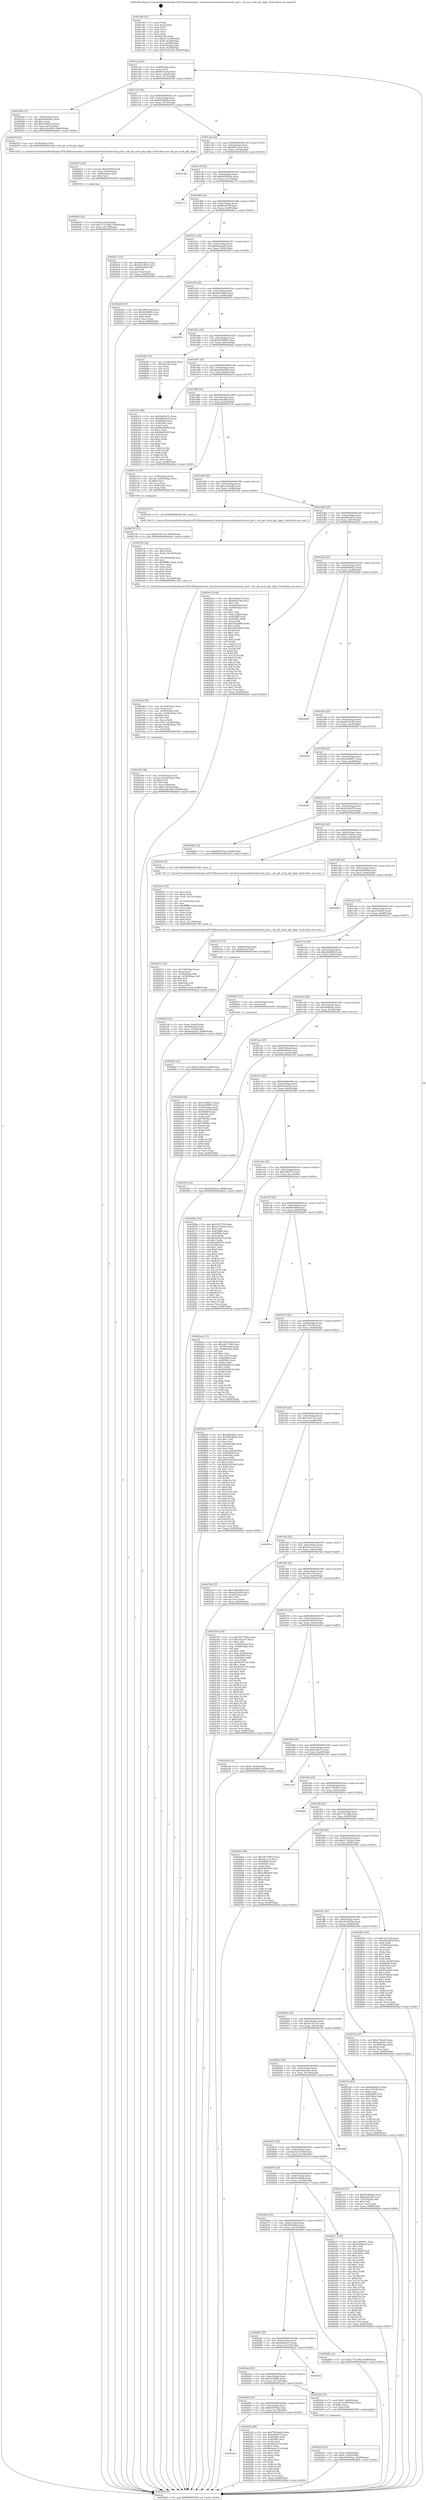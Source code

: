 digraph "0x401c80" {
  label = "0x401c80 (/mnt/c/Users/mathe/Desktop/tcc/POCII/binaries/extr_linuxdriversnetethernetsfcmcdi_port.c_efx_get_mcdi_phy_flags_Final-ollvm.out::main(0))"
  labelloc = "t"
  node[shape=record]

  Entry [label="",width=0.3,height=0.3,shape=circle,fillcolor=black,style=filled]
  "0x401cad" [label="{
     0x401cad [23]\l
     | [instrs]\l
     &nbsp;&nbsp;0x401cad \<+3\>: mov -0x68(%rbp),%eax\l
     &nbsp;&nbsp;0x401cb0 \<+2\>: mov %eax,%ecx\l
     &nbsp;&nbsp;0x401cb2 \<+6\>: sub $0x8431ca92,%ecx\l
     &nbsp;&nbsp;0x401cb8 \<+3\>: mov %eax,-0x6c(%rbp)\l
     &nbsp;&nbsp;0x401cbb \<+3\>: mov %ecx,-0x70(%rbp)\l
     &nbsp;&nbsp;0x401cbe \<+6\>: je 0000000000402540 \<main+0x8c0\>\l
  }"]
  "0x402540" [label="{
     0x402540 [31]\l
     | [instrs]\l
     &nbsp;&nbsp;0x402540 \<+3\>: mov -0x5c(%rbp),%eax\l
     &nbsp;&nbsp;0x402543 \<+5\>: sub $0x939d4cb3,%eax\l
     &nbsp;&nbsp;0x402548 \<+3\>: add $0x1,%eax\l
     &nbsp;&nbsp;0x40254b \<+5\>: add $0x939d4cb3,%eax\l
     &nbsp;&nbsp;0x402550 \<+3\>: mov %eax,-0x5c(%rbp)\l
     &nbsp;&nbsp;0x402553 \<+7\>: movl $0xa52bc095,-0x68(%rbp)\l
     &nbsp;&nbsp;0x40255a \<+5\>: jmp 0000000000402ba0 \<main+0xf20\>\l
  }"]
  "0x401cc4" [label="{
     0x401cc4 [22]\l
     | [instrs]\l
     &nbsp;&nbsp;0x401cc4 \<+5\>: jmp 0000000000401cc9 \<main+0x49\>\l
     &nbsp;&nbsp;0x401cc9 \<+3\>: mov -0x6c(%rbp),%eax\l
     &nbsp;&nbsp;0x401ccc \<+5\>: sub $0x8530da96,%eax\l
     &nbsp;&nbsp;0x401cd1 \<+3\>: mov %eax,-0x74(%rbp)\l
     &nbsp;&nbsp;0x401cd4 \<+6\>: je 0000000000402674 \<main+0x9f4\>\l
  }"]
  Exit [label="",width=0.3,height=0.3,shape=circle,fillcolor=black,style=filled,peripheries=2]
  "0x402674" [label="{
     0x402674 [9]\l
     | [instrs]\l
     &nbsp;&nbsp;0x402674 \<+4\>: mov -0x50(%rbp),%rdi\l
     &nbsp;&nbsp;0x402678 \<+5\>: call 0000000000401240 \<efx_get_mcdi_phy_flags\>\l
     | [calls]\l
     &nbsp;&nbsp;0x401240 \{1\} (/mnt/c/Users/mathe/Desktop/tcc/POCII/binaries/extr_linuxdriversnetethernetsfcmcdi_port.c_efx_get_mcdi_phy_flags_Final-ollvm.out::efx_get_mcdi_phy_flags)\l
  }"]
  "0x401cda" [label="{
     0x401cda [22]\l
     | [instrs]\l
     &nbsp;&nbsp;0x401cda \<+5\>: jmp 0000000000401cdf \<main+0x5f\>\l
     &nbsp;&nbsp;0x401cdf \<+3\>: mov -0x6c(%rbp),%eax\l
     &nbsp;&nbsp;0x401ce2 \<+5\>: sub $0x890131c6,%eax\l
     &nbsp;&nbsp;0x401ce7 \<+3\>: mov %eax,-0x78(%rbp)\l
     &nbsp;&nbsp;0x401cea \<+6\>: je 00000000004021db \<main+0x55b\>\l
  }"]
  "0x4028f3" [label="{
     0x4028f3 [12]\l
     | [instrs]\l
     &nbsp;&nbsp;0x4028f3 \<+7\>: movl $0x65360c6,-0x68(%rbp)\l
     &nbsp;&nbsp;0x4028fa \<+5\>: jmp 0000000000402ba0 \<main+0xf20\>\l
  }"]
  "0x4021db" [label="{
     0x4021db\l
  }", style=dashed]
  "0x401cf0" [label="{
     0x401cf0 [22]\l
     | [instrs]\l
     &nbsp;&nbsp;0x401cf0 \<+5\>: jmp 0000000000401cf5 \<main+0x75\>\l
     &nbsp;&nbsp;0x401cf5 \<+3\>: mov -0x6c(%rbp),%eax\l
     &nbsp;&nbsp;0x401cf8 \<+5\>: sub $0x895656c6,%eax\l
     &nbsp;&nbsp;0x401cfd \<+3\>: mov %eax,-0x7c(%rbp)\l
     &nbsp;&nbsp;0x401d00 \<+6\>: je 000000000040217c \<main+0x4fc\>\l
  }"]
  "0x4027df" [label="{
     0x4027df [12]\l
     | [instrs]\l
     &nbsp;&nbsp;0x4027df \<+7\>: movl $0x3b70c7c9,-0x68(%rbp)\l
     &nbsp;&nbsp;0x4027e6 \<+5\>: jmp 0000000000402ba0 \<main+0xf20\>\l
  }"]
  "0x40217c" [label="{
     0x40217c\l
  }", style=dashed]
  "0x401d06" [label="{
     0x401d06 [22]\l
     | [instrs]\l
     &nbsp;&nbsp;0x401d06 \<+5\>: jmp 0000000000401d0b \<main+0x8b\>\l
     &nbsp;&nbsp;0x401d0b \<+3\>: mov -0x6c(%rbp),%eax\l
     &nbsp;&nbsp;0x401d0e \<+5\>: sub $0x8be07c6f,%eax\l
     &nbsp;&nbsp;0x401d13 \<+3\>: mov %eax,-0x80(%rbp)\l
     &nbsp;&nbsp;0x401d16 \<+6\>: je 00000000004024c1 \<main+0x841\>\l
  }"]
  "0x402694" [label="{
     0x402694 [25]\l
     | [instrs]\l
     &nbsp;&nbsp;0x402694 \<+7\>: movl $0x0,-0x64(%rbp)\l
     &nbsp;&nbsp;0x40269b \<+7\>: movl $0x1772c38d,-0x68(%rbp)\l
     &nbsp;&nbsp;0x4026a2 \<+6\>: mov %eax,-0x134(%rbp)\l
     &nbsp;&nbsp;0x4026a8 \<+5\>: jmp 0000000000402ba0 \<main+0xf20\>\l
  }"]
  "0x4024c1" [label="{
     0x4024c1 [27]\l
     | [instrs]\l
     &nbsp;&nbsp;0x4024c1 \<+5\>: mov $0xf60e0bc6,%eax\l
     &nbsp;&nbsp;0x4024c6 \<+5\>: mov $0xd73c002a,%ecx\l
     &nbsp;&nbsp;0x4024cb \<+3\>: mov -0x26(%rbp),%dl\l
     &nbsp;&nbsp;0x4024ce \<+3\>: test $0x1,%dl\l
     &nbsp;&nbsp;0x4024d1 \<+3\>: cmovne %ecx,%eax\l
     &nbsp;&nbsp;0x4024d4 \<+3\>: mov %eax,-0x68(%rbp)\l
     &nbsp;&nbsp;0x4024d7 \<+5\>: jmp 0000000000402ba0 \<main+0xf20\>\l
  }"]
  "0x401d1c" [label="{
     0x401d1c [25]\l
     | [instrs]\l
     &nbsp;&nbsp;0x401d1c \<+5\>: jmp 0000000000401d21 \<main+0xa1\>\l
     &nbsp;&nbsp;0x401d21 \<+3\>: mov -0x6c(%rbp),%eax\l
     &nbsp;&nbsp;0x401d24 \<+5\>: sub $0x90aeabf5,%eax\l
     &nbsp;&nbsp;0x401d29 \<+6\>: mov %eax,-0x84(%rbp)\l
     &nbsp;&nbsp;0x401d2f \<+6\>: je 0000000000402209 \<main+0x589\>\l
  }"]
  "0x40267d" [label="{
     0x40267d [23]\l
     | [instrs]\l
     &nbsp;&nbsp;0x40267d \<+10\>: movabs $0x4030b6,%rdi\l
     &nbsp;&nbsp;0x402687 \<+3\>: mov %eax,-0x60(%rbp)\l
     &nbsp;&nbsp;0x40268a \<+3\>: mov -0x60(%rbp),%esi\l
     &nbsp;&nbsp;0x40268d \<+2\>: mov $0x0,%al\l
     &nbsp;&nbsp;0x40268f \<+5\>: call 0000000000401040 \<printf@plt\>\l
     | [calls]\l
     &nbsp;&nbsp;0x401040 \{1\} (unknown)\l
  }"]
  "0x402209" [label="{
     0x402209 [27]\l
     | [instrs]\l
     &nbsp;&nbsp;0x402209 \<+5\>: mov $0xbfb1b344,%eax\l
     &nbsp;&nbsp;0x40220e \<+5\>: mov $0x62c9b8fe,%ecx\l
     &nbsp;&nbsp;0x402213 \<+3\>: mov -0x2c(%rbp),%edx\l
     &nbsp;&nbsp;0x402216 \<+3\>: cmp $0x0,%edx\l
     &nbsp;&nbsp;0x402219 \<+3\>: cmove %ecx,%eax\l
     &nbsp;&nbsp;0x40221c \<+3\>: mov %eax,-0x68(%rbp)\l
     &nbsp;&nbsp;0x40221f \<+5\>: jmp 0000000000402ba0 \<main+0xf20\>\l
  }"]
  "0x401d35" [label="{
     0x401d35 [25]\l
     | [instrs]\l
     &nbsp;&nbsp;0x401d35 \<+5\>: jmp 0000000000401d3a \<main+0xba\>\l
     &nbsp;&nbsp;0x401d3a \<+3\>: mov -0x6c(%rbp),%eax\l
     &nbsp;&nbsp;0x401d3d \<+5\>: sub $0x9a618249,%eax\l
     &nbsp;&nbsp;0x401d42 \<+6\>: mov %eax,-0x88(%rbp)\l
     &nbsp;&nbsp;0x401d48 \<+6\>: je 0000000000402963 \<main+0xce3\>\l
  }"]
  "0x402515" [label="{
     0x402515 [43]\l
     | [instrs]\l
     &nbsp;&nbsp;0x402515 \<+6\>: mov -0x130(%rbp),%ecx\l
     &nbsp;&nbsp;0x40251b \<+3\>: imul %eax,%ecx\l
     &nbsp;&nbsp;0x40251e \<+4\>: mov -0x50(%rbp),%r8\l
     &nbsp;&nbsp;0x402522 \<+4\>: movslq -0x54(%rbp),%r9\l
     &nbsp;&nbsp;0x402526 \<+4\>: shl $0x4,%r9\l
     &nbsp;&nbsp;0x40252a \<+3\>: add %r9,%r8\l
     &nbsp;&nbsp;0x40252d \<+4\>: mov 0x8(%r8),%r8\l
     &nbsp;&nbsp;0x402531 \<+3\>: mov %ecx,(%r8)\l
     &nbsp;&nbsp;0x402534 \<+7\>: movl $0x8431ca92,-0x68(%rbp)\l
     &nbsp;&nbsp;0x40253b \<+5\>: jmp 0000000000402ba0 \<main+0xf20\>\l
  }"]
  "0x402963" [label="{
     0x402963\l
  }", style=dashed]
  "0x401d4e" [label="{
     0x401d4e [25]\l
     | [instrs]\l
     &nbsp;&nbsp;0x401d4e \<+5\>: jmp 0000000000401d53 \<main+0xd3\>\l
     &nbsp;&nbsp;0x401d53 \<+3\>: mov -0x6c(%rbp),%eax\l
     &nbsp;&nbsp;0x401d56 \<+5\>: sub $0x9c508f07,%eax\l
     &nbsp;&nbsp;0x401d5b \<+6\>: mov %eax,-0x8c(%rbp)\l
     &nbsp;&nbsp;0x401d61 \<+6\>: je 0000000000402afb \<main+0xe7b\>\l
  }"]
  "0x4024e1" [label="{
     0x4024e1 [52]\l
     | [instrs]\l
     &nbsp;&nbsp;0x4024e1 \<+2\>: xor %ecx,%ecx\l
     &nbsp;&nbsp;0x4024e3 \<+5\>: mov $0x2,%edx\l
     &nbsp;&nbsp;0x4024e8 \<+6\>: mov %edx,-0x12c(%rbp)\l
     &nbsp;&nbsp;0x4024ee \<+1\>: cltd\l
     &nbsp;&nbsp;0x4024ef \<+6\>: mov -0x12c(%rbp),%esi\l
     &nbsp;&nbsp;0x4024f5 \<+2\>: idiv %esi\l
     &nbsp;&nbsp;0x4024f7 \<+6\>: imul $0xfffffffe,%edx,%edx\l
     &nbsp;&nbsp;0x4024fd \<+2\>: mov %ecx,%edi\l
     &nbsp;&nbsp;0x4024ff \<+2\>: sub %edx,%edi\l
     &nbsp;&nbsp;0x402501 \<+2\>: mov %ecx,%edx\l
     &nbsp;&nbsp;0x402503 \<+3\>: sub $0x1,%edx\l
     &nbsp;&nbsp;0x402506 \<+2\>: add %edx,%edi\l
     &nbsp;&nbsp;0x402508 \<+2\>: sub %edi,%ecx\l
     &nbsp;&nbsp;0x40250a \<+6\>: mov %ecx,-0x130(%rbp)\l
     &nbsp;&nbsp;0x402510 \<+5\>: call 0000000000401160 \<next_i\>\l
     | [calls]\l
     &nbsp;&nbsp;0x401160 \{1\} (/mnt/c/Users/mathe/Desktop/tcc/POCII/binaries/extr_linuxdriversnetethernetsfcmcdi_port.c_efx_get_mcdi_phy_flags_Final-ollvm.out::next_i)\l
  }"]
  "0x402afb" [label="{
     0x402afb [19]\l
     | [instrs]\l
     &nbsp;&nbsp;0x402afb \<+3\>: mov -0x24(%rbp),%eax\l
     &nbsp;&nbsp;0x402afe \<+7\>: add $0x120,%rsp\l
     &nbsp;&nbsp;0x402b05 \<+1\>: pop %rbx\l
     &nbsp;&nbsp;0x402b06 \<+2\>: pop %r12\l
     &nbsp;&nbsp;0x402b08 \<+2\>: pop %r14\l
     &nbsp;&nbsp;0x402b0a \<+2\>: pop %r15\l
     &nbsp;&nbsp;0x402b0c \<+1\>: pop %rbp\l
     &nbsp;&nbsp;0x402b0d \<+1\>: ret\l
  }"]
  "0x401d67" [label="{
     0x401d67 [25]\l
     | [instrs]\l
     &nbsp;&nbsp;0x401d67 \<+5\>: jmp 0000000000401d6c \<main+0xec\>\l
     &nbsp;&nbsp;0x401d6c \<+3\>: mov -0x6c(%rbp),%eax\l
     &nbsp;&nbsp;0x401d6f \<+5\>: sub $0xa52bc095,%eax\l
     &nbsp;&nbsp;0x401d74 \<+6\>: mov %eax,-0x90(%rbp)\l
     &nbsp;&nbsp;0x401d7a \<+6\>: je 00000000004023c5 \<main+0x745\>\l
  }"]
  "0x40239f" [label="{
     0x40239f [38]\l
     | [instrs]\l
     &nbsp;&nbsp;0x40239f \<+4\>: mov -0x50(%rbp),%rdi\l
     &nbsp;&nbsp;0x4023a3 \<+4\>: movslq -0x54(%rbp),%r8\l
     &nbsp;&nbsp;0x4023a7 \<+4\>: shl $0x4,%r8\l
     &nbsp;&nbsp;0x4023ab \<+3\>: add %r8,%rdi\l
     &nbsp;&nbsp;0x4023ae \<+4\>: mov %rax,0x8(%rdi)\l
     &nbsp;&nbsp;0x4023b2 \<+7\>: movl $0x0,-0x5c(%rbp)\l
     &nbsp;&nbsp;0x4023b9 \<+7\>: movl $0xa52bc095,-0x68(%rbp)\l
     &nbsp;&nbsp;0x4023c0 \<+5\>: jmp 0000000000402ba0 \<main+0xf20\>\l
  }"]
  "0x4023c5" [label="{
     0x4023c5 [88]\l
     | [instrs]\l
     &nbsp;&nbsp;0x4023c5 \<+5\>: mov $0x5ed0ee7a,%eax\l
     &nbsp;&nbsp;0x4023ca \<+5\>: mov $0xb8b3a532,%ecx\l
     &nbsp;&nbsp;0x4023cf \<+7\>: mov 0x405068,%edx\l
     &nbsp;&nbsp;0x4023d6 \<+7\>: mov 0x40506c,%esi\l
     &nbsp;&nbsp;0x4023dd \<+2\>: mov %edx,%edi\l
     &nbsp;&nbsp;0x4023df \<+6\>: add $0x8bb4548f,%edi\l
     &nbsp;&nbsp;0x4023e5 \<+3\>: sub $0x1,%edi\l
     &nbsp;&nbsp;0x4023e8 \<+6\>: sub $0x8bb4548f,%edi\l
     &nbsp;&nbsp;0x4023ee \<+3\>: imul %edi,%edx\l
     &nbsp;&nbsp;0x4023f1 \<+3\>: and $0x1,%edx\l
     &nbsp;&nbsp;0x4023f4 \<+3\>: cmp $0x0,%edx\l
     &nbsp;&nbsp;0x4023f7 \<+4\>: sete %r8b\l
     &nbsp;&nbsp;0x4023fb \<+3\>: cmp $0xa,%esi\l
     &nbsp;&nbsp;0x4023fe \<+4\>: setl %r9b\l
     &nbsp;&nbsp;0x402402 \<+3\>: mov %r8b,%r10b\l
     &nbsp;&nbsp;0x402405 \<+3\>: and %r9b,%r10b\l
     &nbsp;&nbsp;0x402408 \<+3\>: xor %r9b,%r8b\l
     &nbsp;&nbsp;0x40240b \<+3\>: or %r8b,%r10b\l
     &nbsp;&nbsp;0x40240e \<+4\>: test $0x1,%r10b\l
     &nbsp;&nbsp;0x402412 \<+3\>: cmovne %ecx,%eax\l
     &nbsp;&nbsp;0x402415 \<+3\>: mov %eax,-0x68(%rbp)\l
     &nbsp;&nbsp;0x402418 \<+5\>: jmp 0000000000402ba0 \<main+0xf20\>\l
  }"]
  "0x401d80" [label="{
     0x401d80 [25]\l
     | [instrs]\l
     &nbsp;&nbsp;0x401d80 \<+5\>: jmp 0000000000401d85 \<main+0x105\>\l
     &nbsp;&nbsp;0x401d85 \<+3\>: mov -0x6c(%rbp),%eax\l
     &nbsp;&nbsp;0x401d88 \<+5\>: sub $0xae45c449,%eax\l
     &nbsp;&nbsp;0x401d8d \<+6\>: mov %eax,-0x94(%rbp)\l
     &nbsp;&nbsp;0x401d93 \<+6\>: je 00000000004027c4 \<main+0xb44\>\l
  }"]
  "0x40236d" [label="{
     0x40236d [50]\l
     | [instrs]\l
     &nbsp;&nbsp;0x40236d \<+6\>: mov -0x128(%rbp),%ecx\l
     &nbsp;&nbsp;0x402373 \<+3\>: imul %eax,%ecx\l
     &nbsp;&nbsp;0x402376 \<+4\>: mov -0x50(%rbp),%r8\l
     &nbsp;&nbsp;0x40237a \<+4\>: movslq -0x54(%rbp),%r9\l
     &nbsp;&nbsp;0x40237e \<+4\>: shl $0x4,%r9\l
     &nbsp;&nbsp;0x402382 \<+3\>: add %r9,%r8\l
     &nbsp;&nbsp;0x402385 \<+3\>: mov %ecx,(%r8)\l
     &nbsp;&nbsp;0x402388 \<+7\>: movl $0x1,-0x58(%rbp)\l
     &nbsp;&nbsp;0x40238f \<+4\>: movslq -0x58(%rbp),%r8\l
     &nbsp;&nbsp;0x402393 \<+4\>: shl $0x2,%r8\l
     &nbsp;&nbsp;0x402397 \<+3\>: mov %r8,%rdi\l
     &nbsp;&nbsp;0x40239a \<+5\>: call 0000000000401050 \<malloc@plt\>\l
     | [calls]\l
     &nbsp;&nbsp;0x401050 \{1\} (unknown)\l
  }"]
  "0x4027c4" [label="{
     0x4027c4 [27]\l
     | [instrs]\l
     &nbsp;&nbsp;0x4027c4 \<+4\>: mov -0x50(%rbp),%rax\l
     &nbsp;&nbsp;0x4027c8 \<+4\>: movslq -0x64(%rbp),%rcx\l
     &nbsp;&nbsp;0x4027cc \<+4\>: shl $0x4,%rcx\l
     &nbsp;&nbsp;0x4027d0 \<+3\>: add %rcx,%rax\l
     &nbsp;&nbsp;0x4027d3 \<+4\>: mov 0x8(%rax),%rax\l
     &nbsp;&nbsp;0x4027d7 \<+3\>: mov %rax,%rdi\l
     &nbsp;&nbsp;0x4027da \<+5\>: call 0000000000401030 \<free@plt\>\l
     | [calls]\l
     &nbsp;&nbsp;0x401030 \{1\} (unknown)\l
  }"]
  "0x401d99" [label="{
     0x401d99 [25]\l
     | [instrs]\l
     &nbsp;&nbsp;0x401d99 \<+5\>: jmp 0000000000401d9e \<main+0x11e\>\l
     &nbsp;&nbsp;0x401d9e \<+3\>: mov -0x6c(%rbp),%eax\l
     &nbsp;&nbsp;0x401da1 \<+5\>: sub $0xae9dcafb,%eax\l
     &nbsp;&nbsp;0x401da6 \<+6\>: mov %eax,-0x98(%rbp)\l
     &nbsp;&nbsp;0x401dac \<+6\>: je 0000000000402334 \<main+0x6b4\>\l
  }"]
  "0x402339" [label="{
     0x402339 [52]\l
     | [instrs]\l
     &nbsp;&nbsp;0x402339 \<+2\>: xor %ecx,%ecx\l
     &nbsp;&nbsp;0x40233b \<+5\>: mov $0x2,%edx\l
     &nbsp;&nbsp;0x402340 \<+6\>: mov %edx,-0x124(%rbp)\l
     &nbsp;&nbsp;0x402346 \<+1\>: cltd\l
     &nbsp;&nbsp;0x402347 \<+6\>: mov -0x124(%rbp),%esi\l
     &nbsp;&nbsp;0x40234d \<+2\>: idiv %esi\l
     &nbsp;&nbsp;0x40234f \<+6\>: imul $0xfffffffe,%edx,%edx\l
     &nbsp;&nbsp;0x402355 \<+2\>: mov %ecx,%edi\l
     &nbsp;&nbsp;0x402357 \<+2\>: sub %edx,%edi\l
     &nbsp;&nbsp;0x402359 \<+2\>: mov %ecx,%edx\l
     &nbsp;&nbsp;0x40235b \<+3\>: sub $0x1,%edx\l
     &nbsp;&nbsp;0x40235e \<+2\>: add %edx,%edi\l
     &nbsp;&nbsp;0x402360 \<+2\>: sub %edi,%ecx\l
     &nbsp;&nbsp;0x402362 \<+6\>: mov %ecx,-0x128(%rbp)\l
     &nbsp;&nbsp;0x402368 \<+5\>: call 0000000000401160 \<next_i\>\l
     | [calls]\l
     &nbsp;&nbsp;0x401160 \{1\} (/mnt/c/Users/mathe/Desktop/tcc/POCII/binaries/extr_linuxdriversnetethernetsfcmcdi_port.c_efx_get_mcdi_phy_flags_Final-ollvm.out::next_i)\l
  }"]
  "0x402334" [label="{
     0x402334 [5]\l
     | [instrs]\l
     &nbsp;&nbsp;0x402334 \<+5\>: call 0000000000401160 \<next_i\>\l
     | [calls]\l
     &nbsp;&nbsp;0x401160 \{1\} (/mnt/c/Users/mathe/Desktop/tcc/POCII/binaries/extr_linuxdriversnetethernetsfcmcdi_port.c_efx_get_mcdi_phy_flags_Final-ollvm.out::next_i)\l
  }"]
  "0x401db2" [label="{
     0x401db2 [25]\l
     | [instrs]\l
     &nbsp;&nbsp;0x401db2 \<+5\>: jmp 0000000000401db7 \<main+0x137\>\l
     &nbsp;&nbsp;0x401db7 \<+3\>: mov -0x6c(%rbp),%eax\l
     &nbsp;&nbsp;0x401dba \<+5\>: sub $0xb8b3a532,%eax\l
     &nbsp;&nbsp;0x401dbf \<+6\>: mov %eax,-0x9c(%rbp)\l
     &nbsp;&nbsp;0x401dc5 \<+6\>: je 000000000040241d \<main+0x79d\>\l
  }"]
  "0x4020d2" [label="{
     0x4020d2\l
  }", style=dashed]
  "0x40241d" [label="{
     0x40241d [164]\l
     | [instrs]\l
     &nbsp;&nbsp;0x40241d \<+5\>: mov $0x5ed0ee7a,%eax\l
     &nbsp;&nbsp;0x402422 \<+5\>: mov $0x8be07c6f,%ecx\l
     &nbsp;&nbsp;0x402427 \<+2\>: mov $0x1,%dl\l
     &nbsp;&nbsp;0x402429 \<+3\>: mov -0x5c(%rbp),%esi\l
     &nbsp;&nbsp;0x40242c \<+3\>: cmp -0x58(%rbp),%esi\l
     &nbsp;&nbsp;0x40242f \<+4\>: setl %dil\l
     &nbsp;&nbsp;0x402433 \<+4\>: and $0x1,%dil\l
     &nbsp;&nbsp;0x402437 \<+4\>: mov %dil,-0x26(%rbp)\l
     &nbsp;&nbsp;0x40243b \<+7\>: mov 0x405068,%esi\l
     &nbsp;&nbsp;0x402442 \<+8\>: mov 0x40506c,%r8d\l
     &nbsp;&nbsp;0x40244a \<+3\>: mov %esi,%r9d\l
     &nbsp;&nbsp;0x40244d \<+7\>: add $0x550a2899,%r9d\l
     &nbsp;&nbsp;0x402454 \<+4\>: sub $0x1,%r9d\l
     &nbsp;&nbsp;0x402458 \<+7\>: sub $0x550a2899,%r9d\l
     &nbsp;&nbsp;0x40245f \<+4\>: imul %r9d,%esi\l
     &nbsp;&nbsp;0x402463 \<+3\>: and $0x1,%esi\l
     &nbsp;&nbsp;0x402466 \<+3\>: cmp $0x0,%esi\l
     &nbsp;&nbsp;0x402469 \<+4\>: sete %dil\l
     &nbsp;&nbsp;0x40246d \<+4\>: cmp $0xa,%r8d\l
     &nbsp;&nbsp;0x402471 \<+4\>: setl %r10b\l
     &nbsp;&nbsp;0x402475 \<+3\>: mov %dil,%r11b\l
     &nbsp;&nbsp;0x402478 \<+4\>: xor $0xff,%r11b\l
     &nbsp;&nbsp;0x40247c \<+3\>: mov %r10b,%bl\l
     &nbsp;&nbsp;0x40247f \<+3\>: xor $0xff,%bl\l
     &nbsp;&nbsp;0x402482 \<+3\>: xor $0x0,%dl\l
     &nbsp;&nbsp;0x402485 \<+3\>: mov %r11b,%r14b\l
     &nbsp;&nbsp;0x402488 \<+4\>: and $0x0,%r14b\l
     &nbsp;&nbsp;0x40248c \<+3\>: and %dl,%dil\l
     &nbsp;&nbsp;0x40248f \<+3\>: mov %bl,%r15b\l
     &nbsp;&nbsp;0x402492 \<+4\>: and $0x0,%r15b\l
     &nbsp;&nbsp;0x402496 \<+3\>: and %dl,%r10b\l
     &nbsp;&nbsp;0x402499 \<+3\>: or %dil,%r14b\l
     &nbsp;&nbsp;0x40249c \<+3\>: or %r10b,%r15b\l
     &nbsp;&nbsp;0x40249f \<+3\>: xor %r15b,%r14b\l
     &nbsp;&nbsp;0x4024a2 \<+3\>: or %bl,%r11b\l
     &nbsp;&nbsp;0x4024a5 \<+4\>: xor $0xff,%r11b\l
     &nbsp;&nbsp;0x4024a9 \<+3\>: or $0x0,%dl\l
     &nbsp;&nbsp;0x4024ac \<+3\>: and %dl,%r11b\l
     &nbsp;&nbsp;0x4024af \<+3\>: or %r11b,%r14b\l
     &nbsp;&nbsp;0x4024b2 \<+4\>: test $0x1,%r14b\l
     &nbsp;&nbsp;0x4024b6 \<+3\>: cmovne %ecx,%eax\l
     &nbsp;&nbsp;0x4024b9 \<+3\>: mov %eax,-0x68(%rbp)\l
     &nbsp;&nbsp;0x4024bc \<+5\>: jmp 0000000000402ba0 \<main+0xf20\>\l
  }"]
  "0x401dcb" [label="{
     0x401dcb [25]\l
     | [instrs]\l
     &nbsp;&nbsp;0x401dcb \<+5\>: jmp 0000000000401dd0 \<main+0x150\>\l
     &nbsp;&nbsp;0x401dd0 \<+3\>: mov -0x6c(%rbp),%eax\l
     &nbsp;&nbsp;0x401dd3 \<+5\>: sub $0xbf6b8023,%eax\l
     &nbsp;&nbsp;0x401dd8 \<+6\>: mov %eax,-0xa0(%rbp)\l
     &nbsp;&nbsp;0x401dde \<+6\>: je 0000000000402b69 \<main+0xee9\>\l
  }"]
  "0x402252" [label="{
     0x402252 [88]\l
     | [instrs]\l
     &nbsp;&nbsp;0x402252 \<+5\>: mov $0x75614ebd,%eax\l
     &nbsp;&nbsp;0x402257 \<+5\>: mov $0xfcf82573,%ecx\l
     &nbsp;&nbsp;0x40225c \<+7\>: mov 0x405068,%edx\l
     &nbsp;&nbsp;0x402263 \<+7\>: mov 0x40506c,%esi\l
     &nbsp;&nbsp;0x40226a \<+2\>: mov %edx,%edi\l
     &nbsp;&nbsp;0x40226c \<+6\>: sub $0xbde4133e,%edi\l
     &nbsp;&nbsp;0x402272 \<+3\>: sub $0x1,%edi\l
     &nbsp;&nbsp;0x402275 \<+6\>: add $0xbde4133e,%edi\l
     &nbsp;&nbsp;0x40227b \<+3\>: imul %edi,%edx\l
     &nbsp;&nbsp;0x40227e \<+3\>: and $0x1,%edx\l
     &nbsp;&nbsp;0x402281 \<+3\>: cmp $0x0,%edx\l
     &nbsp;&nbsp;0x402284 \<+4\>: sete %r8b\l
     &nbsp;&nbsp;0x402288 \<+3\>: cmp $0xa,%esi\l
     &nbsp;&nbsp;0x40228b \<+4\>: setl %r9b\l
     &nbsp;&nbsp;0x40228f \<+3\>: mov %r8b,%r10b\l
     &nbsp;&nbsp;0x402292 \<+3\>: and %r9b,%r10b\l
     &nbsp;&nbsp;0x402295 \<+3\>: xor %r9b,%r8b\l
     &nbsp;&nbsp;0x402298 \<+3\>: or %r8b,%r10b\l
     &nbsp;&nbsp;0x40229b \<+4\>: test $0x1,%r10b\l
     &nbsp;&nbsp;0x40229f \<+3\>: cmovne %ecx,%eax\l
     &nbsp;&nbsp;0x4022a2 \<+3\>: mov %eax,-0x68(%rbp)\l
     &nbsp;&nbsp;0x4022a5 \<+5\>: jmp 0000000000402ba0 \<main+0xf20\>\l
  }"]
  "0x402b69" [label="{
     0x402b69\l
  }", style=dashed]
  "0x401de4" [label="{
     0x401de4 [25]\l
     | [instrs]\l
     &nbsp;&nbsp;0x401de4 \<+5\>: jmp 0000000000401de9 \<main+0x169\>\l
     &nbsp;&nbsp;0x401de9 \<+3\>: mov -0x6c(%rbp),%eax\l
     &nbsp;&nbsp;0x401dec \<+5\>: sub $0xbfb1b344,%eax\l
     &nbsp;&nbsp;0x401df1 \<+6\>: mov %eax,-0xa4(%rbp)\l
     &nbsp;&nbsp;0x401df7 \<+6\>: je 00000000004028ff \<main+0xc7f\>\l
  }"]
  "0x40223b" [label="{
     0x40223b [23]\l
     | [instrs]\l
     &nbsp;&nbsp;0x40223b \<+4\>: mov %rax,-0x50(%rbp)\l
     &nbsp;&nbsp;0x40223f \<+7\>: movl $0x0,-0x54(%rbp)\l
     &nbsp;&nbsp;0x402246 \<+7\>: movl $0x664479a2,-0x68(%rbp)\l
     &nbsp;&nbsp;0x40224d \<+5\>: jmp 0000000000402ba0 \<main+0xf20\>\l
  }"]
  "0x4028ff" [label="{
     0x4028ff\l
  }", style=dashed]
  "0x401dfd" [label="{
     0x401dfd [25]\l
     | [instrs]\l
     &nbsp;&nbsp;0x401dfd \<+5\>: jmp 0000000000401e02 \<main+0x182\>\l
     &nbsp;&nbsp;0x401e02 \<+3\>: mov -0x6c(%rbp),%eax\l
     &nbsp;&nbsp;0x401e05 \<+5\>: sub $0xcc990911,%eax\l
     &nbsp;&nbsp;0x401e0a \<+6\>: mov %eax,-0xa8(%rbp)\l
     &nbsp;&nbsp;0x401e10 \<+6\>: je 0000000000402b99 \<main+0xf19\>\l
  }"]
  "0x4020b9" [label="{
     0x4020b9 [25]\l
     | [instrs]\l
     &nbsp;&nbsp;0x4020b9 \<+5\>: jmp 00000000004020be \<main+0x43e\>\l
     &nbsp;&nbsp;0x4020be \<+3\>: mov -0x6c(%rbp),%eax\l
     &nbsp;&nbsp;0x4020c1 \<+5\>: sub $0x664479a2,%eax\l
     &nbsp;&nbsp;0x4020c6 \<+6\>: mov %eax,-0x118(%rbp)\l
     &nbsp;&nbsp;0x4020cc \<+6\>: je 0000000000402252 \<main+0x5d2\>\l
  }"]
  "0x402b99" [label="{
     0x402b99\l
  }", style=dashed]
  "0x401e16" [label="{
     0x401e16 [25]\l
     | [instrs]\l
     &nbsp;&nbsp;0x401e16 \<+5\>: jmp 0000000000401e1b \<main+0x19b\>\l
     &nbsp;&nbsp;0x401e1b \<+3\>: mov -0x6c(%rbp),%eax\l
     &nbsp;&nbsp;0x401e1e \<+5\>: sub $0xd5e2693f,%eax\l
     &nbsp;&nbsp;0x401e23 \<+6\>: mov %eax,-0xac(%rbp)\l
     &nbsp;&nbsp;0x401e29 \<+6\>: je 0000000000402668 \<main+0x9e8\>\l
  }"]
  "0x402224" [label="{
     0x402224 [23]\l
     | [instrs]\l
     &nbsp;&nbsp;0x402224 \<+7\>: movl $0x1,-0x48(%rbp)\l
     &nbsp;&nbsp;0x40222b \<+4\>: movslq -0x48(%rbp),%rax\l
     &nbsp;&nbsp;0x40222f \<+4\>: shl $0x4,%rax\l
     &nbsp;&nbsp;0x402233 \<+3\>: mov %rax,%rdi\l
     &nbsp;&nbsp;0x402236 \<+5\>: call 0000000000401050 \<malloc@plt\>\l
     | [calls]\l
     &nbsp;&nbsp;0x401050 \{1\} (unknown)\l
  }"]
  "0x402668" [label="{
     0x402668 [12]\l
     | [instrs]\l
     &nbsp;&nbsp;0x402668 \<+7\>: movl $0x664479a2,-0x68(%rbp)\l
     &nbsp;&nbsp;0x40266f \<+5\>: jmp 0000000000402ba0 \<main+0xf20\>\l
  }"]
  "0x401e2f" [label="{
     0x401e2f [25]\l
     | [instrs]\l
     &nbsp;&nbsp;0x401e2f \<+5\>: jmp 0000000000401e34 \<main+0x1b4\>\l
     &nbsp;&nbsp;0x401e34 \<+3\>: mov -0x6c(%rbp),%eax\l
     &nbsp;&nbsp;0x401e37 \<+5\>: sub $0xd73c002a,%eax\l
     &nbsp;&nbsp;0x401e3c \<+6\>: mov %eax,-0xb0(%rbp)\l
     &nbsp;&nbsp;0x401e42 \<+6\>: je 00000000004024dc \<main+0x85c\>\l
  }"]
  "0x4020a0" [label="{
     0x4020a0 [25]\l
     | [instrs]\l
     &nbsp;&nbsp;0x4020a0 \<+5\>: jmp 00000000004020a5 \<main+0x425\>\l
     &nbsp;&nbsp;0x4020a5 \<+3\>: mov -0x6c(%rbp),%eax\l
     &nbsp;&nbsp;0x4020a8 \<+5\>: sub $0x62c9b8fe,%eax\l
     &nbsp;&nbsp;0x4020ad \<+6\>: mov %eax,-0x114(%rbp)\l
     &nbsp;&nbsp;0x4020b3 \<+6\>: je 0000000000402224 \<main+0x5a4\>\l
  }"]
  "0x4024dc" [label="{
     0x4024dc [5]\l
     | [instrs]\l
     &nbsp;&nbsp;0x4024dc \<+5\>: call 0000000000401160 \<next_i\>\l
     | [calls]\l
     &nbsp;&nbsp;0x401160 \{1\} (/mnt/c/Users/mathe/Desktop/tcc/POCII/binaries/extr_linuxdriversnetethernetsfcmcdi_port.c_efx_get_mcdi_phy_flags_Final-ollvm.out::next_i)\l
  }"]
  "0x401e48" [label="{
     0x401e48 [25]\l
     | [instrs]\l
     &nbsp;&nbsp;0x401e48 \<+5\>: jmp 0000000000401e4d \<main+0x1cd\>\l
     &nbsp;&nbsp;0x401e4d \<+3\>: mov -0x6c(%rbp),%eax\l
     &nbsp;&nbsp;0x401e50 \<+5\>: sub $0xda09d564,%eax\l
     &nbsp;&nbsp;0x401e55 \<+6\>: mov %eax,-0xb4(%rbp)\l
     &nbsp;&nbsp;0x401e5b \<+6\>: je 000000000040290b \<main+0xc8b\>\l
  }"]
  "0x402b32" [label="{
     0x402b32\l
  }", style=dashed]
  "0x40290b" [label="{
     0x40290b\l
  }", style=dashed]
  "0x401e61" [label="{
     0x401e61 [25]\l
     | [instrs]\l
     &nbsp;&nbsp;0x401e61 \<+5\>: jmp 0000000000401e66 \<main+0x1e6\>\l
     &nbsp;&nbsp;0x401e66 \<+3\>: mov -0x6c(%rbp),%eax\l
     &nbsp;&nbsp;0x401e69 \<+5\>: sub $0xe7fefae5,%eax\l
     &nbsp;&nbsp;0x401e6e \<+6\>: mov %eax,-0xb8(%rbp)\l
     &nbsp;&nbsp;0x401e74 \<+6\>: je 00000000004021e7 \<main+0x567\>\l
  }"]
  "0x402087" [label="{
     0x402087 [25]\l
     | [instrs]\l
     &nbsp;&nbsp;0x402087 \<+5\>: jmp 000000000040208c \<main+0x40c\>\l
     &nbsp;&nbsp;0x40208c \<+3\>: mov -0x6c(%rbp),%eax\l
     &nbsp;&nbsp;0x40208f \<+5\>: sub $0x5ed0ee7a,%eax\l
     &nbsp;&nbsp;0x402094 \<+6\>: mov %eax,-0x110(%rbp)\l
     &nbsp;&nbsp;0x40209a \<+6\>: je 0000000000402b32 \<main+0xeb2\>\l
  }"]
  "0x4021e7" [label="{
     0x4021e7 [13]\l
     | [instrs]\l
     &nbsp;&nbsp;0x4021e7 \<+4\>: mov -0x40(%rbp),%rax\l
     &nbsp;&nbsp;0x4021eb \<+4\>: mov 0x8(%rax),%rdi\l
     &nbsp;&nbsp;0x4021ef \<+5\>: call 0000000000401060 \<atoi@plt\>\l
     | [calls]\l
     &nbsp;&nbsp;0x401060 \{1\} (unknown)\l
  }"]
  "0x401e7a" [label="{
     0x401e7a [25]\l
     | [instrs]\l
     &nbsp;&nbsp;0x401e7a \<+5\>: jmp 0000000000401e7f \<main+0x1ff\>\l
     &nbsp;&nbsp;0x401e7f \<+3\>: mov -0x6c(%rbp),%eax\l
     &nbsp;&nbsp;0x401e82 \<+5\>: sub $0xed2f0d48,%eax\l
     &nbsp;&nbsp;0x401e87 \<+6\>: mov %eax,-0xbc(%rbp)\l
     &nbsp;&nbsp;0x401e8d \<+6\>: je 00000000004028e7 \<main+0xc67\>\l
  }"]
  "0x4028db" [label="{
     0x4028db [12]\l
     | [instrs]\l
     &nbsp;&nbsp;0x4028db \<+7\>: movl $0x1772c38d,-0x68(%rbp)\l
     &nbsp;&nbsp;0x4028e2 \<+5\>: jmp 0000000000402ba0 \<main+0xf20\>\l
  }"]
  "0x4028e7" [label="{
     0x4028e7 [12]\l
     | [instrs]\l
     &nbsp;&nbsp;0x4028e7 \<+4\>: mov -0x50(%rbp),%rax\l
     &nbsp;&nbsp;0x4028eb \<+3\>: mov %rax,%rdi\l
     &nbsp;&nbsp;0x4028ee \<+5\>: call 0000000000401030 \<free@plt\>\l
     | [calls]\l
     &nbsp;&nbsp;0x401030 \{1\} (unknown)\l
  }"]
  "0x401e93" [label="{
     0x401e93 [25]\l
     | [instrs]\l
     &nbsp;&nbsp;0x401e93 \<+5\>: jmp 0000000000401e98 \<main+0x218\>\l
     &nbsp;&nbsp;0x401e98 \<+3\>: mov -0x6c(%rbp),%eax\l
     &nbsp;&nbsp;0x401e9b \<+5\>: sub $0xedfd6cde,%eax\l
     &nbsp;&nbsp;0x401ea0 \<+6\>: mov %eax,-0xc0(%rbp)\l
     &nbsp;&nbsp;0x401ea6 \<+6\>: je 0000000000402a9d \<main+0xe1d\>\l
  }"]
  "0x40206e" [label="{
     0x40206e [25]\l
     | [instrs]\l
     &nbsp;&nbsp;0x40206e \<+5\>: jmp 0000000000402073 \<main+0x3f3\>\l
     &nbsp;&nbsp;0x402073 \<+3\>: mov -0x6c(%rbp),%eax\l
     &nbsp;&nbsp;0x402076 \<+5\>: sub $0x5b0cfbb2,%eax\l
     &nbsp;&nbsp;0x40207b \<+6\>: mov %eax,-0x10c(%rbp)\l
     &nbsp;&nbsp;0x402081 \<+6\>: je 00000000004028db \<main+0xc5b\>\l
  }"]
  "0x402a9d" [label="{
     0x402a9d [94]\l
     | [instrs]\l
     &nbsp;&nbsp;0x402a9d \<+5\>: mov $0xcc990911,%eax\l
     &nbsp;&nbsp;0x402aa2 \<+5\>: mov $0x9c508f07,%ecx\l
     &nbsp;&nbsp;0x402aa7 \<+3\>: mov -0x34(%rbp),%edx\l
     &nbsp;&nbsp;0x402aaa \<+3\>: mov %edx,-0x24(%rbp)\l
     &nbsp;&nbsp;0x402aad \<+7\>: mov 0x405068,%edx\l
     &nbsp;&nbsp;0x402ab4 \<+7\>: mov 0x40506c,%esi\l
     &nbsp;&nbsp;0x402abb \<+2\>: mov %edx,%edi\l
     &nbsp;&nbsp;0x402abd \<+6\>: sub $0x7f89dec,%edi\l
     &nbsp;&nbsp;0x402ac3 \<+3\>: sub $0x1,%edi\l
     &nbsp;&nbsp;0x402ac6 \<+6\>: add $0x7f89dec,%edi\l
     &nbsp;&nbsp;0x402acc \<+3\>: imul %edi,%edx\l
     &nbsp;&nbsp;0x402acf \<+3\>: and $0x1,%edx\l
     &nbsp;&nbsp;0x402ad2 \<+3\>: cmp $0x0,%edx\l
     &nbsp;&nbsp;0x402ad5 \<+4\>: sete %r8b\l
     &nbsp;&nbsp;0x402ad9 \<+3\>: cmp $0xa,%esi\l
     &nbsp;&nbsp;0x402adc \<+4\>: setl %r9b\l
     &nbsp;&nbsp;0x402ae0 \<+3\>: mov %r8b,%r10b\l
     &nbsp;&nbsp;0x402ae3 \<+3\>: and %r9b,%r10b\l
     &nbsp;&nbsp;0x402ae6 \<+3\>: xor %r9b,%r8b\l
     &nbsp;&nbsp;0x402ae9 \<+3\>: or %r8b,%r10b\l
     &nbsp;&nbsp;0x402aec \<+4\>: test $0x1,%r10b\l
     &nbsp;&nbsp;0x402af0 \<+3\>: cmovne %ecx,%eax\l
     &nbsp;&nbsp;0x402af3 \<+3\>: mov %eax,-0x68(%rbp)\l
     &nbsp;&nbsp;0x402af6 \<+5\>: jmp 0000000000402ba0 \<main+0xf20\>\l
  }"]
  "0x401eac" [label="{
     0x401eac [25]\l
     | [instrs]\l
     &nbsp;&nbsp;0x401eac \<+5\>: jmp 0000000000401eb1 \<main+0x231\>\l
     &nbsp;&nbsp;0x401eb1 \<+3\>: mov -0x6c(%rbp),%eax\l
     &nbsp;&nbsp;0x401eb4 \<+5\>: sub $0xf60e0bc6,%eax\l
     &nbsp;&nbsp;0x401eb9 \<+6\>: mov %eax,-0xc4(%rbp)\l
     &nbsp;&nbsp;0x401ebf \<+6\>: je 000000000040255f \<main+0x8df\>\l
  }"]
  "0x402a17" [label="{
     0x402a17 [134]\l
     | [instrs]\l
     &nbsp;&nbsp;0x402a17 \<+5\>: mov $0xcc990911,%eax\l
     &nbsp;&nbsp;0x402a1c \<+5\>: mov $0xedfd6cde,%ecx\l
     &nbsp;&nbsp;0x402a21 \<+2\>: mov $0x1,%dl\l
     &nbsp;&nbsp;0x402a23 \<+2\>: xor %esi,%esi\l
     &nbsp;&nbsp;0x402a25 \<+7\>: mov 0x405068,%edi\l
     &nbsp;&nbsp;0x402a2c \<+8\>: mov 0x40506c,%r8d\l
     &nbsp;&nbsp;0x402a34 \<+3\>: sub $0x1,%esi\l
     &nbsp;&nbsp;0x402a37 \<+3\>: mov %edi,%r9d\l
     &nbsp;&nbsp;0x402a3a \<+3\>: add %esi,%r9d\l
     &nbsp;&nbsp;0x402a3d \<+4\>: imul %r9d,%edi\l
     &nbsp;&nbsp;0x402a41 \<+3\>: and $0x1,%edi\l
     &nbsp;&nbsp;0x402a44 \<+3\>: cmp $0x0,%edi\l
     &nbsp;&nbsp;0x402a47 \<+4\>: sete %r10b\l
     &nbsp;&nbsp;0x402a4b \<+4\>: cmp $0xa,%r8d\l
     &nbsp;&nbsp;0x402a4f \<+4\>: setl %r11b\l
     &nbsp;&nbsp;0x402a53 \<+3\>: mov %r10b,%bl\l
     &nbsp;&nbsp;0x402a56 \<+3\>: xor $0xff,%bl\l
     &nbsp;&nbsp;0x402a59 \<+3\>: mov %r11b,%r14b\l
     &nbsp;&nbsp;0x402a5c \<+4\>: xor $0xff,%r14b\l
     &nbsp;&nbsp;0x402a60 \<+3\>: xor $0x1,%dl\l
     &nbsp;&nbsp;0x402a63 \<+3\>: mov %bl,%r15b\l
     &nbsp;&nbsp;0x402a66 \<+4\>: and $0xff,%r15b\l
     &nbsp;&nbsp;0x402a6a \<+3\>: and %dl,%r10b\l
     &nbsp;&nbsp;0x402a6d \<+3\>: mov %r14b,%r12b\l
     &nbsp;&nbsp;0x402a70 \<+4\>: and $0xff,%r12b\l
     &nbsp;&nbsp;0x402a74 \<+3\>: and %dl,%r11b\l
     &nbsp;&nbsp;0x402a77 \<+3\>: or %r10b,%r15b\l
     &nbsp;&nbsp;0x402a7a \<+3\>: or %r11b,%r12b\l
     &nbsp;&nbsp;0x402a7d \<+3\>: xor %r12b,%r15b\l
     &nbsp;&nbsp;0x402a80 \<+3\>: or %r14b,%bl\l
     &nbsp;&nbsp;0x402a83 \<+3\>: xor $0xff,%bl\l
     &nbsp;&nbsp;0x402a86 \<+3\>: or $0x1,%dl\l
     &nbsp;&nbsp;0x402a89 \<+2\>: and %dl,%bl\l
     &nbsp;&nbsp;0x402a8b \<+3\>: or %bl,%r15b\l
     &nbsp;&nbsp;0x402a8e \<+4\>: test $0x1,%r15b\l
     &nbsp;&nbsp;0x402a92 \<+3\>: cmovne %ecx,%eax\l
     &nbsp;&nbsp;0x402a95 \<+3\>: mov %eax,-0x68(%rbp)\l
     &nbsp;&nbsp;0x402a98 \<+5\>: jmp 0000000000402ba0 \<main+0xf20\>\l
  }"]
  "0x40255f" [label="{
     0x40255f [12]\l
     | [instrs]\l
     &nbsp;&nbsp;0x40255f \<+7\>: movl $0xf8ecb03d,-0x68(%rbp)\l
     &nbsp;&nbsp;0x402566 \<+5\>: jmp 0000000000402ba0 \<main+0xf20\>\l
  }"]
  "0x401ec5" [label="{
     0x401ec5 [25]\l
     | [instrs]\l
     &nbsp;&nbsp;0x401ec5 \<+5\>: jmp 0000000000401eca \<main+0x24a\>\l
     &nbsp;&nbsp;0x401eca \<+3\>: mov -0x6c(%rbp),%eax\l
     &nbsp;&nbsp;0x401ecd \<+5\>: sub $0xf8ecb03d,%eax\l
     &nbsp;&nbsp;0x401ed2 \<+6\>: mov %eax,-0xc8(%rbp)\l
     &nbsp;&nbsp;0x401ed8 \<+6\>: je 000000000040256b \<main+0x8eb\>\l
  }"]
  "0x402055" [label="{
     0x402055 [25]\l
     | [instrs]\l
     &nbsp;&nbsp;0x402055 \<+5\>: jmp 000000000040205a \<main+0x3da\>\l
     &nbsp;&nbsp;0x40205a \<+3\>: mov -0x6c(%rbp),%eax\l
     &nbsp;&nbsp;0x40205d \<+5\>: sub $0x5ac69bf8,%eax\l
     &nbsp;&nbsp;0x402062 \<+6\>: mov %eax,-0x108(%rbp)\l
     &nbsp;&nbsp;0x402068 \<+6\>: je 0000000000402a17 \<main+0xd97\>\l
  }"]
  "0x40256b" [label="{
     0x40256b [144]\l
     | [instrs]\l
     &nbsp;&nbsp;0x40256b \<+5\>: mov $0x1d33732,%eax\l
     &nbsp;&nbsp;0x402570 \<+5\>: mov $0x211242e4,%ecx\l
     &nbsp;&nbsp;0x402575 \<+2\>: mov $0x1,%dl\l
     &nbsp;&nbsp;0x402577 \<+7\>: mov 0x405068,%esi\l
     &nbsp;&nbsp;0x40257e \<+7\>: mov 0x40506c,%edi\l
     &nbsp;&nbsp;0x402585 \<+3\>: mov %esi,%r8d\l
     &nbsp;&nbsp;0x402588 \<+7\>: add $0x2d9187a,%r8d\l
     &nbsp;&nbsp;0x40258f \<+4\>: sub $0x1,%r8d\l
     &nbsp;&nbsp;0x402593 \<+7\>: sub $0x2d9187a,%r8d\l
     &nbsp;&nbsp;0x40259a \<+4\>: imul %r8d,%esi\l
     &nbsp;&nbsp;0x40259e \<+3\>: and $0x1,%esi\l
     &nbsp;&nbsp;0x4025a1 \<+3\>: cmp $0x0,%esi\l
     &nbsp;&nbsp;0x4025a4 \<+4\>: sete %r9b\l
     &nbsp;&nbsp;0x4025a8 \<+3\>: cmp $0xa,%edi\l
     &nbsp;&nbsp;0x4025ab \<+4\>: setl %r10b\l
     &nbsp;&nbsp;0x4025af \<+3\>: mov %r9b,%r11b\l
     &nbsp;&nbsp;0x4025b2 \<+4\>: xor $0xff,%r11b\l
     &nbsp;&nbsp;0x4025b6 \<+3\>: mov %r10b,%bl\l
     &nbsp;&nbsp;0x4025b9 \<+3\>: xor $0xff,%bl\l
     &nbsp;&nbsp;0x4025bc \<+3\>: xor $0x1,%dl\l
     &nbsp;&nbsp;0x4025bf \<+3\>: mov %r11b,%r14b\l
     &nbsp;&nbsp;0x4025c2 \<+4\>: and $0xff,%r14b\l
     &nbsp;&nbsp;0x4025c6 \<+3\>: and %dl,%r9b\l
     &nbsp;&nbsp;0x4025c9 \<+3\>: mov %bl,%r15b\l
     &nbsp;&nbsp;0x4025cc \<+4\>: and $0xff,%r15b\l
     &nbsp;&nbsp;0x4025d0 \<+3\>: and %dl,%r10b\l
     &nbsp;&nbsp;0x4025d3 \<+3\>: or %r9b,%r14b\l
     &nbsp;&nbsp;0x4025d6 \<+3\>: or %r10b,%r15b\l
     &nbsp;&nbsp;0x4025d9 \<+3\>: xor %r15b,%r14b\l
     &nbsp;&nbsp;0x4025dc \<+3\>: or %bl,%r11b\l
     &nbsp;&nbsp;0x4025df \<+4\>: xor $0xff,%r11b\l
     &nbsp;&nbsp;0x4025e3 \<+3\>: or $0x1,%dl\l
     &nbsp;&nbsp;0x4025e6 \<+3\>: and %dl,%r11b\l
     &nbsp;&nbsp;0x4025e9 \<+3\>: or %r11b,%r14b\l
     &nbsp;&nbsp;0x4025ec \<+4\>: test $0x1,%r14b\l
     &nbsp;&nbsp;0x4025f0 \<+3\>: cmovne %ecx,%eax\l
     &nbsp;&nbsp;0x4025f3 \<+3\>: mov %eax,-0x68(%rbp)\l
     &nbsp;&nbsp;0x4025f6 \<+5\>: jmp 0000000000402ba0 \<main+0xf20\>\l
  }"]
  "0x401ede" [label="{
     0x401ede [25]\l
     | [instrs]\l
     &nbsp;&nbsp;0x401ede \<+5\>: jmp 0000000000401ee3 \<main+0x263\>\l
     &nbsp;&nbsp;0x401ee3 \<+3\>: mov -0x6c(%rbp),%eax\l
     &nbsp;&nbsp;0x401ee6 \<+5\>: sub $0xfcf82573,%eax\l
     &nbsp;&nbsp;0x401eeb \<+6\>: mov %eax,-0xcc(%rbp)\l
     &nbsp;&nbsp;0x401ef1 \<+6\>: je 00000000004022aa \<main+0x62a\>\l
  }"]
  "0x402319" [label="{
     0x402319 [27]\l
     | [instrs]\l
     &nbsp;&nbsp;0x402319 \<+5\>: mov $0x8530da96,%eax\l
     &nbsp;&nbsp;0x40231e \<+5\>: mov $0xae9dcafb,%ecx\l
     &nbsp;&nbsp;0x402323 \<+3\>: mov -0x27(%rbp),%dl\l
     &nbsp;&nbsp;0x402326 \<+3\>: test $0x1,%dl\l
     &nbsp;&nbsp;0x402329 \<+3\>: cmovne %ecx,%eax\l
     &nbsp;&nbsp;0x40232c \<+3\>: mov %eax,-0x68(%rbp)\l
     &nbsp;&nbsp;0x40232f \<+5\>: jmp 0000000000402ba0 \<main+0xf20\>\l
  }"]
  "0x4022aa" [label="{
     0x4022aa [111]\l
     | [instrs]\l
     &nbsp;&nbsp;0x4022aa \<+5\>: mov $0x75614ebd,%eax\l
     &nbsp;&nbsp;0x4022af \<+5\>: mov $0x42a7139d,%ecx\l
     &nbsp;&nbsp;0x4022b4 \<+3\>: mov -0x54(%rbp),%edx\l
     &nbsp;&nbsp;0x4022b7 \<+3\>: cmp -0x48(%rbp),%edx\l
     &nbsp;&nbsp;0x4022ba \<+4\>: setl %sil\l
     &nbsp;&nbsp;0x4022be \<+4\>: and $0x1,%sil\l
     &nbsp;&nbsp;0x4022c2 \<+4\>: mov %sil,-0x27(%rbp)\l
     &nbsp;&nbsp;0x4022c6 \<+7\>: mov 0x405068,%edx\l
     &nbsp;&nbsp;0x4022cd \<+7\>: mov 0x40506c,%edi\l
     &nbsp;&nbsp;0x4022d4 \<+3\>: mov %edx,%r8d\l
     &nbsp;&nbsp;0x4022d7 \<+7\>: add $0xb0502818,%r8d\l
     &nbsp;&nbsp;0x4022de \<+4\>: sub $0x1,%r8d\l
     &nbsp;&nbsp;0x4022e2 \<+7\>: sub $0xb0502818,%r8d\l
     &nbsp;&nbsp;0x4022e9 \<+4\>: imul %r8d,%edx\l
     &nbsp;&nbsp;0x4022ed \<+3\>: and $0x1,%edx\l
     &nbsp;&nbsp;0x4022f0 \<+3\>: cmp $0x0,%edx\l
     &nbsp;&nbsp;0x4022f3 \<+4\>: sete %sil\l
     &nbsp;&nbsp;0x4022f7 \<+3\>: cmp $0xa,%edi\l
     &nbsp;&nbsp;0x4022fa \<+4\>: setl %r9b\l
     &nbsp;&nbsp;0x4022fe \<+3\>: mov %sil,%r10b\l
     &nbsp;&nbsp;0x402301 \<+3\>: and %r9b,%r10b\l
     &nbsp;&nbsp;0x402304 \<+3\>: xor %r9b,%sil\l
     &nbsp;&nbsp;0x402307 \<+3\>: or %sil,%r10b\l
     &nbsp;&nbsp;0x40230a \<+4\>: test $0x1,%r10b\l
     &nbsp;&nbsp;0x40230e \<+3\>: cmovne %ecx,%eax\l
     &nbsp;&nbsp;0x402311 \<+3\>: mov %eax,-0x68(%rbp)\l
     &nbsp;&nbsp;0x402314 \<+5\>: jmp 0000000000402ba0 \<main+0xf20\>\l
  }"]
  "0x401ef7" [label="{
     0x401ef7 [25]\l
     | [instrs]\l
     &nbsp;&nbsp;0x401ef7 \<+5\>: jmp 0000000000401efc \<main+0x27c\>\l
     &nbsp;&nbsp;0x401efc \<+3\>: mov -0x6c(%rbp),%eax\l
     &nbsp;&nbsp;0x401eff \<+5\>: sub $0xff5e80bf,%eax\l
     &nbsp;&nbsp;0x401f04 \<+6\>: mov %eax,-0xd0(%rbp)\l
     &nbsp;&nbsp;0x401f0a \<+6\>: je 0000000000402b88 \<main+0xf08\>\l
  }"]
  "0x40203c" [label="{
     0x40203c [25]\l
     | [instrs]\l
     &nbsp;&nbsp;0x40203c \<+5\>: jmp 0000000000402041 \<main+0x3c1\>\l
     &nbsp;&nbsp;0x402041 \<+3\>: mov -0x6c(%rbp),%eax\l
     &nbsp;&nbsp;0x402044 \<+5\>: sub $0x42a7139d,%eax\l
     &nbsp;&nbsp;0x402049 \<+6\>: mov %eax,-0x104(%rbp)\l
     &nbsp;&nbsp;0x40204f \<+6\>: je 0000000000402319 \<main+0x699\>\l
  }"]
  "0x402b88" [label="{
     0x402b88\l
  }", style=dashed]
  "0x401f10" [label="{
     0x401f10 [25]\l
     | [instrs]\l
     &nbsp;&nbsp;0x401f10 \<+5\>: jmp 0000000000401f15 \<main+0x295\>\l
     &nbsp;&nbsp;0x401f15 \<+3\>: mov -0x6c(%rbp),%eax\l
     &nbsp;&nbsp;0x401f18 \<+5\>: sub $0x1747af0,%eax\l
     &nbsp;&nbsp;0x401f1d \<+6\>: mov %eax,-0xd4(%rbp)\l
     &nbsp;&nbsp;0x401f23 \<+6\>: je 000000000040283e \<main+0xbbe\>\l
  }"]
  "0x4029f8" [label="{
     0x4029f8\l
  }", style=dashed]
  "0x40283e" [label="{
     0x40283e [157]\l
     | [instrs]\l
     &nbsp;&nbsp;0x40283e \<+5\>: mov $0xbf6b8023,%eax\l
     &nbsp;&nbsp;0x402843 \<+5\>: mov $0x5b0cfbb2,%ecx\l
     &nbsp;&nbsp;0x402848 \<+2\>: mov $0x1,%dl\l
     &nbsp;&nbsp;0x40284a \<+2\>: xor %esi,%esi\l
     &nbsp;&nbsp;0x40284c \<+3\>: mov -0x64(%rbp),%edi\l
     &nbsp;&nbsp;0x40284f \<+3\>: sub $0x1,%esi\l
     &nbsp;&nbsp;0x402852 \<+2\>: sub %esi,%edi\l
     &nbsp;&nbsp;0x402854 \<+3\>: mov %edi,-0x64(%rbp)\l
     &nbsp;&nbsp;0x402857 \<+7\>: mov 0x405068,%esi\l
     &nbsp;&nbsp;0x40285e \<+7\>: mov 0x40506c,%edi\l
     &nbsp;&nbsp;0x402865 \<+3\>: mov %esi,%r8d\l
     &nbsp;&nbsp;0x402868 \<+7\>: add $0x6318194d,%r8d\l
     &nbsp;&nbsp;0x40286f \<+4\>: sub $0x1,%r8d\l
     &nbsp;&nbsp;0x402873 \<+7\>: sub $0x6318194d,%r8d\l
     &nbsp;&nbsp;0x40287a \<+4\>: imul %r8d,%esi\l
     &nbsp;&nbsp;0x40287e \<+3\>: and $0x1,%esi\l
     &nbsp;&nbsp;0x402881 \<+3\>: cmp $0x0,%esi\l
     &nbsp;&nbsp;0x402884 \<+4\>: sete %r9b\l
     &nbsp;&nbsp;0x402888 \<+3\>: cmp $0xa,%edi\l
     &nbsp;&nbsp;0x40288b \<+4\>: setl %r10b\l
     &nbsp;&nbsp;0x40288f \<+3\>: mov %r9b,%r11b\l
     &nbsp;&nbsp;0x402892 \<+4\>: xor $0xff,%r11b\l
     &nbsp;&nbsp;0x402896 \<+3\>: mov %r10b,%bl\l
     &nbsp;&nbsp;0x402899 \<+3\>: xor $0xff,%bl\l
     &nbsp;&nbsp;0x40289c \<+3\>: xor $0x0,%dl\l
     &nbsp;&nbsp;0x40289f \<+3\>: mov %r11b,%r14b\l
     &nbsp;&nbsp;0x4028a2 \<+4\>: and $0x0,%r14b\l
     &nbsp;&nbsp;0x4028a6 \<+3\>: and %dl,%r9b\l
     &nbsp;&nbsp;0x4028a9 \<+3\>: mov %bl,%r15b\l
     &nbsp;&nbsp;0x4028ac \<+4\>: and $0x0,%r15b\l
     &nbsp;&nbsp;0x4028b0 \<+3\>: and %dl,%r10b\l
     &nbsp;&nbsp;0x4028b3 \<+3\>: or %r9b,%r14b\l
     &nbsp;&nbsp;0x4028b6 \<+3\>: or %r10b,%r15b\l
     &nbsp;&nbsp;0x4028b9 \<+3\>: xor %r15b,%r14b\l
     &nbsp;&nbsp;0x4028bc \<+3\>: or %bl,%r11b\l
     &nbsp;&nbsp;0x4028bf \<+4\>: xor $0xff,%r11b\l
     &nbsp;&nbsp;0x4028c3 \<+3\>: or $0x0,%dl\l
     &nbsp;&nbsp;0x4028c6 \<+3\>: and %dl,%r11b\l
     &nbsp;&nbsp;0x4028c9 \<+3\>: or %r11b,%r14b\l
     &nbsp;&nbsp;0x4028cc \<+4\>: test $0x1,%r14b\l
     &nbsp;&nbsp;0x4028d0 \<+3\>: cmovne %ecx,%eax\l
     &nbsp;&nbsp;0x4028d3 \<+3\>: mov %eax,-0x68(%rbp)\l
     &nbsp;&nbsp;0x4028d6 \<+5\>: jmp 0000000000402ba0 \<main+0xf20\>\l
  }"]
  "0x401f29" [label="{
     0x401f29 [25]\l
     | [instrs]\l
     &nbsp;&nbsp;0x401f29 \<+5\>: jmp 0000000000401f2e \<main+0x2ae\>\l
     &nbsp;&nbsp;0x401f2e \<+3\>: mov -0x6c(%rbp),%eax\l
     &nbsp;&nbsp;0x401f31 \<+5\>: sub $0x1d33732,%eax\l
     &nbsp;&nbsp;0x401f36 \<+6\>: mov %eax,-0xd8(%rbp)\l
     &nbsp;&nbsp;0x401f3c \<+6\>: je 0000000000402b3e \<main+0xebe\>\l
  }"]
  "0x402023" [label="{
     0x402023 [25]\l
     | [instrs]\l
     &nbsp;&nbsp;0x402023 \<+5\>: jmp 0000000000402028 \<main+0x3a8\>\l
     &nbsp;&nbsp;0x402028 \<+3\>: mov -0x6c(%rbp),%eax\l
     &nbsp;&nbsp;0x40202b \<+5\>: sub $0x3bda19ce,%eax\l
     &nbsp;&nbsp;0x402030 \<+6\>: mov %eax,-0x100(%rbp)\l
     &nbsp;&nbsp;0x402036 \<+6\>: je 00000000004029f8 \<main+0xd78\>\l
  }"]
  "0x402b3e" [label="{
     0x402b3e\l
  }", style=dashed]
  "0x401f42" [label="{
     0x401f42 [25]\l
     | [instrs]\l
     &nbsp;&nbsp;0x401f42 \<+5\>: jmp 0000000000401f47 \<main+0x2c7\>\l
     &nbsp;&nbsp;0x401f47 \<+3\>: mov -0x6c(%rbp),%eax\l
     &nbsp;&nbsp;0x401f4a \<+5\>: sub $0x35cea7c,%eax\l
     &nbsp;&nbsp;0x401f4f \<+6\>: mov %eax,-0xdc(%rbp)\l
     &nbsp;&nbsp;0x401f55 \<+6\>: je 00000000004027a9 \<main+0xb29\>\l
  }"]
  "0x4027eb" [label="{
     0x4027eb [83]\l
     | [instrs]\l
     &nbsp;&nbsp;0x4027eb \<+5\>: mov $0xbf6b8023,%eax\l
     &nbsp;&nbsp;0x4027f0 \<+5\>: mov $0x1747af0,%ecx\l
     &nbsp;&nbsp;0x4027f5 \<+2\>: xor %edx,%edx\l
     &nbsp;&nbsp;0x4027f7 \<+7\>: mov 0x405068,%esi\l
     &nbsp;&nbsp;0x4027fe \<+7\>: mov 0x40506c,%edi\l
     &nbsp;&nbsp;0x402805 \<+3\>: sub $0x1,%edx\l
     &nbsp;&nbsp;0x402808 \<+3\>: mov %esi,%r8d\l
     &nbsp;&nbsp;0x40280b \<+3\>: add %edx,%r8d\l
     &nbsp;&nbsp;0x40280e \<+4\>: imul %r8d,%esi\l
     &nbsp;&nbsp;0x402812 \<+3\>: and $0x1,%esi\l
     &nbsp;&nbsp;0x402815 \<+3\>: cmp $0x0,%esi\l
     &nbsp;&nbsp;0x402818 \<+4\>: sete %r9b\l
     &nbsp;&nbsp;0x40281c \<+3\>: cmp $0xa,%edi\l
     &nbsp;&nbsp;0x40281f \<+4\>: setl %r10b\l
     &nbsp;&nbsp;0x402823 \<+3\>: mov %r9b,%r11b\l
     &nbsp;&nbsp;0x402826 \<+3\>: and %r10b,%r11b\l
     &nbsp;&nbsp;0x402829 \<+3\>: xor %r10b,%r9b\l
     &nbsp;&nbsp;0x40282c \<+3\>: or %r9b,%r11b\l
     &nbsp;&nbsp;0x40282f \<+4\>: test $0x1,%r11b\l
     &nbsp;&nbsp;0x402833 \<+3\>: cmovne %ecx,%eax\l
     &nbsp;&nbsp;0x402836 \<+3\>: mov %eax,-0x68(%rbp)\l
     &nbsp;&nbsp;0x402839 \<+5\>: jmp 0000000000402ba0 \<main+0xf20\>\l
  }"]
  "0x4027a9" [label="{
     0x4027a9 [27]\l
     | [instrs]\l
     &nbsp;&nbsp;0x4027a9 \<+5\>: mov $0xed2f0d48,%eax\l
     &nbsp;&nbsp;0x4027ae \<+5\>: mov $0xae45c449,%ecx\l
     &nbsp;&nbsp;0x4027b3 \<+3\>: mov -0x25(%rbp),%dl\l
     &nbsp;&nbsp;0x4027b6 \<+3\>: test $0x1,%dl\l
     &nbsp;&nbsp;0x4027b9 \<+3\>: cmovne %ecx,%eax\l
     &nbsp;&nbsp;0x4027bc \<+3\>: mov %eax,-0x68(%rbp)\l
     &nbsp;&nbsp;0x4027bf \<+5\>: jmp 0000000000402ba0 \<main+0xf20\>\l
  }"]
  "0x401f5b" [label="{
     0x401f5b [25]\l
     | [instrs]\l
     &nbsp;&nbsp;0x401f5b \<+5\>: jmp 0000000000401f60 \<main+0x2e0\>\l
     &nbsp;&nbsp;0x401f60 \<+3\>: mov -0x6c(%rbp),%eax\l
     &nbsp;&nbsp;0x401f63 \<+5\>: sub $0x3fa17c4,%eax\l
     &nbsp;&nbsp;0x401f68 \<+6\>: mov %eax,-0xe0(%rbp)\l
     &nbsp;&nbsp;0x401f6e \<+6\>: je 0000000000402705 \<main+0xa85\>\l
  }"]
  "0x4021f4" [label="{
     0x4021f4 [21]\l
     | [instrs]\l
     &nbsp;&nbsp;0x4021f4 \<+3\>: mov %eax,-0x44(%rbp)\l
     &nbsp;&nbsp;0x4021f7 \<+3\>: mov -0x44(%rbp),%eax\l
     &nbsp;&nbsp;0x4021fa \<+3\>: mov %eax,-0x2c(%rbp)\l
     &nbsp;&nbsp;0x4021fd \<+7\>: movl $0x90aeabf5,-0x68(%rbp)\l
     &nbsp;&nbsp;0x402204 \<+5\>: jmp 0000000000402ba0 \<main+0xf20\>\l
  }"]
  "0x402705" [label="{
     0x402705 [164]\l
     | [instrs]\l
     &nbsp;&nbsp;0x402705 \<+5\>: mov $0x7d777962,%eax\l
     &nbsp;&nbsp;0x40270a \<+5\>: mov $0x35cea7c,%ecx\l
     &nbsp;&nbsp;0x40270f \<+2\>: mov $0x1,%dl\l
     &nbsp;&nbsp;0x402711 \<+3\>: mov -0x64(%rbp),%esi\l
     &nbsp;&nbsp;0x402714 \<+3\>: cmp -0x48(%rbp),%esi\l
     &nbsp;&nbsp;0x402717 \<+4\>: setl %dil\l
     &nbsp;&nbsp;0x40271b \<+4\>: and $0x1,%dil\l
     &nbsp;&nbsp;0x40271f \<+4\>: mov %dil,-0x25(%rbp)\l
     &nbsp;&nbsp;0x402723 \<+7\>: mov 0x405068,%esi\l
     &nbsp;&nbsp;0x40272a \<+8\>: mov 0x40506c,%r8d\l
     &nbsp;&nbsp;0x402732 \<+3\>: mov %esi,%r9d\l
     &nbsp;&nbsp;0x402735 \<+7\>: sub $0x9418172e,%r9d\l
     &nbsp;&nbsp;0x40273c \<+4\>: sub $0x1,%r9d\l
     &nbsp;&nbsp;0x402740 \<+7\>: add $0x9418172e,%r9d\l
     &nbsp;&nbsp;0x402747 \<+4\>: imul %r9d,%esi\l
     &nbsp;&nbsp;0x40274b \<+3\>: and $0x1,%esi\l
     &nbsp;&nbsp;0x40274e \<+3\>: cmp $0x0,%esi\l
     &nbsp;&nbsp;0x402751 \<+4\>: sete %dil\l
     &nbsp;&nbsp;0x402755 \<+4\>: cmp $0xa,%r8d\l
     &nbsp;&nbsp;0x402759 \<+4\>: setl %r10b\l
     &nbsp;&nbsp;0x40275d \<+3\>: mov %dil,%r11b\l
     &nbsp;&nbsp;0x402760 \<+4\>: xor $0xff,%r11b\l
     &nbsp;&nbsp;0x402764 \<+3\>: mov %r10b,%bl\l
     &nbsp;&nbsp;0x402767 \<+3\>: xor $0xff,%bl\l
     &nbsp;&nbsp;0x40276a \<+3\>: xor $0x0,%dl\l
     &nbsp;&nbsp;0x40276d \<+3\>: mov %r11b,%r14b\l
     &nbsp;&nbsp;0x402770 \<+4\>: and $0x0,%r14b\l
     &nbsp;&nbsp;0x402774 \<+3\>: and %dl,%dil\l
     &nbsp;&nbsp;0x402777 \<+3\>: mov %bl,%r15b\l
     &nbsp;&nbsp;0x40277a \<+4\>: and $0x0,%r15b\l
     &nbsp;&nbsp;0x40277e \<+3\>: and %dl,%r10b\l
     &nbsp;&nbsp;0x402781 \<+3\>: or %dil,%r14b\l
     &nbsp;&nbsp;0x402784 \<+3\>: or %r10b,%r15b\l
     &nbsp;&nbsp;0x402787 \<+3\>: xor %r15b,%r14b\l
     &nbsp;&nbsp;0x40278a \<+3\>: or %bl,%r11b\l
     &nbsp;&nbsp;0x40278d \<+4\>: xor $0xff,%r11b\l
     &nbsp;&nbsp;0x402791 \<+3\>: or $0x0,%dl\l
     &nbsp;&nbsp;0x402794 \<+3\>: and %dl,%r11b\l
     &nbsp;&nbsp;0x402797 \<+3\>: or %r11b,%r14b\l
     &nbsp;&nbsp;0x40279a \<+4\>: test $0x1,%r14b\l
     &nbsp;&nbsp;0x40279e \<+3\>: cmovne %ecx,%eax\l
     &nbsp;&nbsp;0x4027a1 \<+3\>: mov %eax,-0x68(%rbp)\l
     &nbsp;&nbsp;0x4027a4 \<+5\>: jmp 0000000000402ba0 \<main+0xf20\>\l
  }"]
  "0x401f74" [label="{
     0x401f74 [25]\l
     | [instrs]\l
     &nbsp;&nbsp;0x401f74 \<+5\>: jmp 0000000000401f79 \<main+0x2f9\>\l
     &nbsp;&nbsp;0x401f79 \<+3\>: mov -0x6c(%rbp),%eax\l
     &nbsp;&nbsp;0x401f7c \<+5\>: sub $0x65360c6,%eax\l
     &nbsp;&nbsp;0x401f81 \<+6\>: mov %eax,-0xe4(%rbp)\l
     &nbsp;&nbsp;0x401f87 \<+6\>: je 0000000000402a04 \<main+0xd84\>\l
  }"]
  "0x401c80" [label="{
     0x401c80 [45]\l
     | [instrs]\l
     &nbsp;&nbsp;0x401c80 \<+1\>: push %rbp\l
     &nbsp;&nbsp;0x401c81 \<+3\>: mov %rsp,%rbp\l
     &nbsp;&nbsp;0x401c84 \<+2\>: push %r15\l
     &nbsp;&nbsp;0x401c86 \<+2\>: push %r14\l
     &nbsp;&nbsp;0x401c88 \<+2\>: push %r12\l
     &nbsp;&nbsp;0x401c8a \<+1\>: push %rbx\l
     &nbsp;&nbsp;0x401c8b \<+7\>: sub $0x120,%rsp\l
     &nbsp;&nbsp;0x401c92 \<+7\>: movl $0x0,-0x34(%rbp)\l
     &nbsp;&nbsp;0x401c99 \<+3\>: mov %edi,-0x38(%rbp)\l
     &nbsp;&nbsp;0x401c9c \<+4\>: mov %rsi,-0x40(%rbp)\l
     &nbsp;&nbsp;0x401ca0 \<+3\>: mov -0x38(%rbp),%edi\l
     &nbsp;&nbsp;0x401ca3 \<+3\>: mov %edi,-0x30(%rbp)\l
     &nbsp;&nbsp;0x401ca6 \<+7\>: movl $0x33a3b78e,-0x68(%rbp)\l
  }"]
  "0x402a04" [label="{
     0x402a04 [19]\l
     | [instrs]\l
     &nbsp;&nbsp;0x402a04 \<+7\>: movl $0x0,-0x34(%rbp)\l
     &nbsp;&nbsp;0x402a0b \<+7\>: movl $0x5ac69bf8,-0x68(%rbp)\l
     &nbsp;&nbsp;0x402a12 \<+5\>: jmp 0000000000402ba0 \<main+0xf20\>\l
  }"]
  "0x401f8d" [label="{
     0x401f8d [25]\l
     | [instrs]\l
     &nbsp;&nbsp;0x401f8d \<+5\>: jmp 0000000000401f92 \<main+0x312\>\l
     &nbsp;&nbsp;0x401f92 \<+3\>: mov -0x6c(%rbp),%eax\l
     &nbsp;&nbsp;0x401f95 \<+5\>: sub $0xbc26e21,%eax\l
     &nbsp;&nbsp;0x401f9a \<+6\>: mov %eax,-0xe8(%rbp)\l
     &nbsp;&nbsp;0x401fa0 \<+6\>: je 0000000000402129 \<main+0x4a9\>\l
  }"]
  "0x402ba0" [label="{
     0x402ba0 [5]\l
     | [instrs]\l
     &nbsp;&nbsp;0x402ba0 \<+5\>: jmp 0000000000401cad \<main+0x2d\>\l
  }"]
  "0x402129" [label="{
     0x402129\l
  }", style=dashed]
  "0x401fa6" [label="{
     0x401fa6 [25]\l
     | [instrs]\l
     &nbsp;&nbsp;0x401fa6 \<+5\>: jmp 0000000000401fab \<main+0x32b\>\l
     &nbsp;&nbsp;0x401fab \<+3\>: mov -0x6c(%rbp),%eax\l
     &nbsp;&nbsp;0x401fae \<+5\>: sub $0x17383d97,%eax\l
     &nbsp;&nbsp;0x401fb3 \<+6\>: mov %eax,-0xec(%rbp)\l
     &nbsp;&nbsp;0x401fb9 \<+6\>: je 0000000000402b0e \<main+0xe8e\>\l
  }"]
  "0x40200a" [label="{
     0x40200a [25]\l
     | [instrs]\l
     &nbsp;&nbsp;0x40200a \<+5\>: jmp 000000000040200f \<main+0x38f\>\l
     &nbsp;&nbsp;0x40200f \<+3\>: mov -0x6c(%rbp),%eax\l
     &nbsp;&nbsp;0x402012 \<+5\>: sub $0x3b70c7c9,%eax\l
     &nbsp;&nbsp;0x402017 \<+6\>: mov %eax,-0xfc(%rbp)\l
     &nbsp;&nbsp;0x40201d \<+6\>: je 00000000004027eb \<main+0xb6b\>\l
  }"]
  "0x402b0e" [label="{
     0x402b0e\l
  }", style=dashed]
  "0x401fbf" [label="{
     0x401fbf [25]\l
     | [instrs]\l
     &nbsp;&nbsp;0x401fbf \<+5\>: jmp 0000000000401fc4 \<main+0x344\>\l
     &nbsp;&nbsp;0x401fc4 \<+3\>: mov -0x6c(%rbp),%eax\l
     &nbsp;&nbsp;0x401fc7 \<+5\>: sub $0x1772c38d,%eax\l
     &nbsp;&nbsp;0x401fcc \<+6\>: mov %eax,-0xf0(%rbp)\l
     &nbsp;&nbsp;0x401fd2 \<+6\>: je 00000000004026ad \<main+0xa2d\>\l
  }"]
  "0x40210e" [label="{
     0x40210e [27]\l
     | [instrs]\l
     &nbsp;&nbsp;0x40210e \<+5\>: mov $0xe7fefae5,%eax\l
     &nbsp;&nbsp;0x402113 \<+5\>: mov $0xbc26e21,%ecx\l
     &nbsp;&nbsp;0x402118 \<+3\>: mov -0x30(%rbp),%edx\l
     &nbsp;&nbsp;0x40211b \<+3\>: cmp $0x2,%edx\l
     &nbsp;&nbsp;0x40211e \<+3\>: cmovne %ecx,%eax\l
     &nbsp;&nbsp;0x402121 \<+3\>: mov %eax,-0x68(%rbp)\l
     &nbsp;&nbsp;0x402124 \<+5\>: jmp 0000000000402ba0 \<main+0xf20\>\l
  }"]
  "0x4026ad" [label="{
     0x4026ad [88]\l
     | [instrs]\l
     &nbsp;&nbsp;0x4026ad \<+5\>: mov $0x7d777962,%eax\l
     &nbsp;&nbsp;0x4026b2 \<+5\>: mov $0x3fa17c4,%ecx\l
     &nbsp;&nbsp;0x4026b7 \<+7\>: mov 0x405068,%edx\l
     &nbsp;&nbsp;0x4026be \<+7\>: mov 0x40506c,%esi\l
     &nbsp;&nbsp;0x4026c5 \<+2\>: mov %edx,%edi\l
     &nbsp;&nbsp;0x4026c7 \<+6\>: add $0xb3f6a050,%edi\l
     &nbsp;&nbsp;0x4026cd \<+3\>: sub $0x1,%edi\l
     &nbsp;&nbsp;0x4026d0 \<+6\>: sub $0xb3f6a050,%edi\l
     &nbsp;&nbsp;0x4026d6 \<+3\>: imul %edi,%edx\l
     &nbsp;&nbsp;0x4026d9 \<+3\>: and $0x1,%edx\l
     &nbsp;&nbsp;0x4026dc \<+3\>: cmp $0x0,%edx\l
     &nbsp;&nbsp;0x4026df \<+4\>: sete %r8b\l
     &nbsp;&nbsp;0x4026e3 \<+3\>: cmp $0xa,%esi\l
     &nbsp;&nbsp;0x4026e6 \<+4\>: setl %r9b\l
     &nbsp;&nbsp;0x4026ea \<+3\>: mov %r8b,%r10b\l
     &nbsp;&nbsp;0x4026ed \<+3\>: and %r9b,%r10b\l
     &nbsp;&nbsp;0x4026f0 \<+3\>: xor %r9b,%r8b\l
     &nbsp;&nbsp;0x4026f3 \<+3\>: or %r8b,%r10b\l
     &nbsp;&nbsp;0x4026f6 \<+4\>: test $0x1,%r10b\l
     &nbsp;&nbsp;0x4026fa \<+3\>: cmovne %ecx,%eax\l
     &nbsp;&nbsp;0x4026fd \<+3\>: mov %eax,-0x68(%rbp)\l
     &nbsp;&nbsp;0x402700 \<+5\>: jmp 0000000000402ba0 \<main+0xf20\>\l
  }"]
  "0x401fd8" [label="{
     0x401fd8 [25]\l
     | [instrs]\l
     &nbsp;&nbsp;0x401fd8 \<+5\>: jmp 0000000000401fdd \<main+0x35d\>\l
     &nbsp;&nbsp;0x401fdd \<+3\>: mov -0x6c(%rbp),%eax\l
     &nbsp;&nbsp;0x401fe0 \<+5\>: sub $0x211242e4,%eax\l
     &nbsp;&nbsp;0x401fe5 \<+6\>: mov %eax,-0xf4(%rbp)\l
     &nbsp;&nbsp;0x401feb \<+6\>: je 00000000004025fb \<main+0x97b\>\l
  }"]
  "0x401ff1" [label="{
     0x401ff1 [25]\l
     | [instrs]\l
     &nbsp;&nbsp;0x401ff1 \<+5\>: jmp 0000000000401ff6 \<main+0x376\>\l
     &nbsp;&nbsp;0x401ff6 \<+3\>: mov -0x6c(%rbp),%eax\l
     &nbsp;&nbsp;0x401ff9 \<+5\>: sub $0x33a3b78e,%eax\l
     &nbsp;&nbsp;0x401ffe \<+6\>: mov %eax,-0xf8(%rbp)\l
     &nbsp;&nbsp;0x402004 \<+6\>: je 000000000040210e \<main+0x48e\>\l
  }"]
  "0x4025fb" [label="{
     0x4025fb [109]\l
     | [instrs]\l
     &nbsp;&nbsp;0x4025fb \<+5\>: mov $0x1d33732,%eax\l
     &nbsp;&nbsp;0x402600 \<+5\>: mov $0xd5e2693f,%ecx\l
     &nbsp;&nbsp;0x402605 \<+2\>: xor %edx,%edx\l
     &nbsp;&nbsp;0x402607 \<+3\>: mov -0x54(%rbp),%esi\l
     &nbsp;&nbsp;0x40260a \<+2\>: mov %edx,%edi\l
     &nbsp;&nbsp;0x40260c \<+2\>: sub %esi,%edi\l
     &nbsp;&nbsp;0x40260e \<+2\>: mov %edx,%esi\l
     &nbsp;&nbsp;0x402610 \<+3\>: sub $0x1,%esi\l
     &nbsp;&nbsp;0x402613 \<+2\>: add %esi,%edi\l
     &nbsp;&nbsp;0x402615 \<+2\>: sub %edi,%edx\l
     &nbsp;&nbsp;0x402617 \<+3\>: mov %edx,-0x54(%rbp)\l
     &nbsp;&nbsp;0x40261a \<+7\>: mov 0x405068,%edx\l
     &nbsp;&nbsp;0x402621 \<+7\>: mov 0x40506c,%esi\l
     &nbsp;&nbsp;0x402628 \<+2\>: mov %edx,%edi\l
     &nbsp;&nbsp;0x40262a \<+6\>: sub $0xd7fafa0d,%edi\l
     &nbsp;&nbsp;0x402630 \<+3\>: sub $0x1,%edi\l
     &nbsp;&nbsp;0x402633 \<+6\>: add $0xd7fafa0d,%edi\l
     &nbsp;&nbsp;0x402639 \<+3\>: imul %edi,%edx\l
     &nbsp;&nbsp;0x40263c \<+3\>: and $0x1,%edx\l
     &nbsp;&nbsp;0x40263f \<+3\>: cmp $0x0,%edx\l
     &nbsp;&nbsp;0x402642 \<+4\>: sete %r8b\l
     &nbsp;&nbsp;0x402646 \<+3\>: cmp $0xa,%esi\l
     &nbsp;&nbsp;0x402649 \<+4\>: setl %r9b\l
     &nbsp;&nbsp;0x40264d \<+3\>: mov %r8b,%r10b\l
     &nbsp;&nbsp;0x402650 \<+3\>: and %r9b,%r10b\l
     &nbsp;&nbsp;0x402653 \<+3\>: xor %r9b,%r8b\l
     &nbsp;&nbsp;0x402656 \<+3\>: or %r8b,%r10b\l
     &nbsp;&nbsp;0x402659 \<+4\>: test $0x1,%r10b\l
     &nbsp;&nbsp;0x40265d \<+3\>: cmovne %ecx,%eax\l
     &nbsp;&nbsp;0x402660 \<+3\>: mov %eax,-0x68(%rbp)\l
     &nbsp;&nbsp;0x402663 \<+5\>: jmp 0000000000402ba0 \<main+0xf20\>\l
  }"]
  Entry -> "0x401c80" [label=" 1"]
  "0x401cad" -> "0x402540" [label=" 1"]
  "0x401cad" -> "0x401cc4" [label=" 38"]
  "0x402afb" -> Exit [label=" 1"]
  "0x401cc4" -> "0x402674" [label=" 1"]
  "0x401cc4" -> "0x401cda" [label=" 37"]
  "0x402a9d" -> "0x402ba0" [label=" 1"]
  "0x401cda" -> "0x4021db" [label=" 0"]
  "0x401cda" -> "0x401cf0" [label=" 37"]
  "0x402a17" -> "0x402ba0" [label=" 1"]
  "0x401cf0" -> "0x40217c" [label=" 0"]
  "0x401cf0" -> "0x401d06" [label=" 37"]
  "0x402a04" -> "0x402ba0" [label=" 1"]
  "0x401d06" -> "0x4024c1" [label=" 2"]
  "0x401d06" -> "0x401d1c" [label=" 35"]
  "0x4028f3" -> "0x402ba0" [label=" 1"]
  "0x401d1c" -> "0x402209" [label=" 1"]
  "0x401d1c" -> "0x401d35" [label=" 34"]
  "0x4028e7" -> "0x4028f3" [label=" 1"]
  "0x401d35" -> "0x402963" [label=" 0"]
  "0x401d35" -> "0x401d4e" [label=" 34"]
  "0x4028db" -> "0x402ba0" [label=" 1"]
  "0x401d4e" -> "0x402afb" [label=" 1"]
  "0x401d4e" -> "0x401d67" [label=" 33"]
  "0x40283e" -> "0x402ba0" [label=" 1"]
  "0x401d67" -> "0x4023c5" [label=" 2"]
  "0x401d67" -> "0x401d80" [label=" 31"]
  "0x4027eb" -> "0x402ba0" [label=" 1"]
  "0x401d80" -> "0x4027c4" [label=" 1"]
  "0x401d80" -> "0x401d99" [label=" 30"]
  "0x4027df" -> "0x402ba0" [label=" 1"]
  "0x401d99" -> "0x402334" [label=" 1"]
  "0x401d99" -> "0x401db2" [label=" 29"]
  "0x4027c4" -> "0x4027df" [label=" 1"]
  "0x401db2" -> "0x40241d" [label=" 2"]
  "0x401db2" -> "0x401dcb" [label=" 27"]
  "0x4027a9" -> "0x402ba0" [label=" 2"]
  "0x401dcb" -> "0x402b69" [label=" 0"]
  "0x401dcb" -> "0x401de4" [label=" 27"]
  "0x402705" -> "0x402ba0" [label=" 2"]
  "0x401de4" -> "0x4028ff" [label=" 0"]
  "0x401de4" -> "0x401dfd" [label=" 27"]
  "0x402694" -> "0x402ba0" [label=" 1"]
  "0x401dfd" -> "0x402b99" [label=" 0"]
  "0x401dfd" -> "0x401e16" [label=" 27"]
  "0x40267d" -> "0x402694" [label=" 1"]
  "0x401e16" -> "0x402668" [label=" 1"]
  "0x401e16" -> "0x401e2f" [label=" 26"]
  "0x402674" -> "0x40267d" [label=" 1"]
  "0x401e2f" -> "0x4024dc" [label=" 1"]
  "0x401e2f" -> "0x401e48" [label=" 25"]
  "0x4025fb" -> "0x402ba0" [label=" 1"]
  "0x401e48" -> "0x40290b" [label=" 0"]
  "0x401e48" -> "0x401e61" [label=" 25"]
  "0x40256b" -> "0x402ba0" [label=" 1"]
  "0x401e61" -> "0x4021e7" [label=" 1"]
  "0x401e61" -> "0x401e7a" [label=" 24"]
  "0x402540" -> "0x402ba0" [label=" 1"]
  "0x401e7a" -> "0x4028e7" [label=" 1"]
  "0x401e7a" -> "0x401e93" [label=" 23"]
  "0x402515" -> "0x402ba0" [label=" 1"]
  "0x401e93" -> "0x402a9d" [label=" 1"]
  "0x401e93" -> "0x401eac" [label=" 22"]
  "0x4024dc" -> "0x4024e1" [label=" 1"]
  "0x401eac" -> "0x40255f" [label=" 1"]
  "0x401eac" -> "0x401ec5" [label=" 21"]
  "0x4024c1" -> "0x402ba0" [label=" 2"]
  "0x401ec5" -> "0x40256b" [label=" 1"]
  "0x401ec5" -> "0x401ede" [label=" 20"]
  "0x4023c5" -> "0x402ba0" [label=" 2"]
  "0x401ede" -> "0x4022aa" [label=" 2"]
  "0x401ede" -> "0x401ef7" [label=" 18"]
  "0x40239f" -> "0x402ba0" [label=" 1"]
  "0x401ef7" -> "0x402b88" [label=" 0"]
  "0x401ef7" -> "0x401f10" [label=" 18"]
  "0x402339" -> "0x40236d" [label=" 1"]
  "0x401f10" -> "0x40283e" [label=" 1"]
  "0x401f10" -> "0x401f29" [label=" 17"]
  "0x402334" -> "0x402339" [label=" 1"]
  "0x401f29" -> "0x402b3e" [label=" 0"]
  "0x401f29" -> "0x401f42" [label=" 17"]
  "0x4022aa" -> "0x402ba0" [label=" 2"]
  "0x401f42" -> "0x4027a9" [label=" 2"]
  "0x401f42" -> "0x401f5b" [label=" 15"]
  "0x402252" -> "0x402ba0" [label=" 2"]
  "0x401f5b" -> "0x402705" [label=" 2"]
  "0x401f5b" -> "0x401f74" [label=" 13"]
  "0x4020b9" -> "0x402252" [label=" 2"]
  "0x401f74" -> "0x402a04" [label=" 1"]
  "0x401f74" -> "0x401f8d" [label=" 12"]
  "0x4026ad" -> "0x402ba0" [label=" 2"]
  "0x401f8d" -> "0x402129" [label=" 0"]
  "0x401f8d" -> "0x401fa6" [label=" 12"]
  "0x40223b" -> "0x402ba0" [label=" 1"]
  "0x401fa6" -> "0x402b0e" [label=" 0"]
  "0x401fa6" -> "0x401fbf" [label=" 12"]
  "0x402224" -> "0x40223b" [label=" 1"]
  "0x401fbf" -> "0x4026ad" [label=" 2"]
  "0x401fbf" -> "0x401fd8" [label=" 10"]
  "0x4020a0" -> "0x4020b9" [label=" 2"]
  "0x401fd8" -> "0x4025fb" [label=" 1"]
  "0x401fd8" -> "0x401ff1" [label=" 9"]
  "0x4020a0" -> "0x402224" [label=" 1"]
  "0x401ff1" -> "0x40210e" [label=" 1"]
  "0x401ff1" -> "0x40200a" [label=" 8"]
  "0x40210e" -> "0x402ba0" [label=" 1"]
  "0x401c80" -> "0x401cad" [label=" 1"]
  "0x402ba0" -> "0x401cad" [label=" 38"]
  "0x4021e7" -> "0x4021f4" [label=" 1"]
  "0x4021f4" -> "0x402ba0" [label=" 1"]
  "0x402209" -> "0x402ba0" [label=" 1"]
  "0x4020b9" -> "0x4020d2" [label=" 0"]
  "0x40200a" -> "0x4027eb" [label=" 1"]
  "0x40200a" -> "0x402023" [label=" 7"]
  "0x402319" -> "0x402ba0" [label=" 2"]
  "0x402023" -> "0x4029f8" [label=" 0"]
  "0x402023" -> "0x40203c" [label=" 7"]
  "0x40236d" -> "0x40239f" [label=" 1"]
  "0x40203c" -> "0x402319" [label=" 2"]
  "0x40203c" -> "0x402055" [label=" 5"]
  "0x40241d" -> "0x402ba0" [label=" 2"]
  "0x402055" -> "0x402a17" [label=" 1"]
  "0x402055" -> "0x40206e" [label=" 4"]
  "0x4024e1" -> "0x402515" [label=" 1"]
  "0x40206e" -> "0x4028db" [label=" 1"]
  "0x40206e" -> "0x402087" [label=" 3"]
  "0x40255f" -> "0x402ba0" [label=" 1"]
  "0x402087" -> "0x402b32" [label=" 0"]
  "0x402087" -> "0x4020a0" [label=" 3"]
  "0x402668" -> "0x402ba0" [label=" 1"]
}
